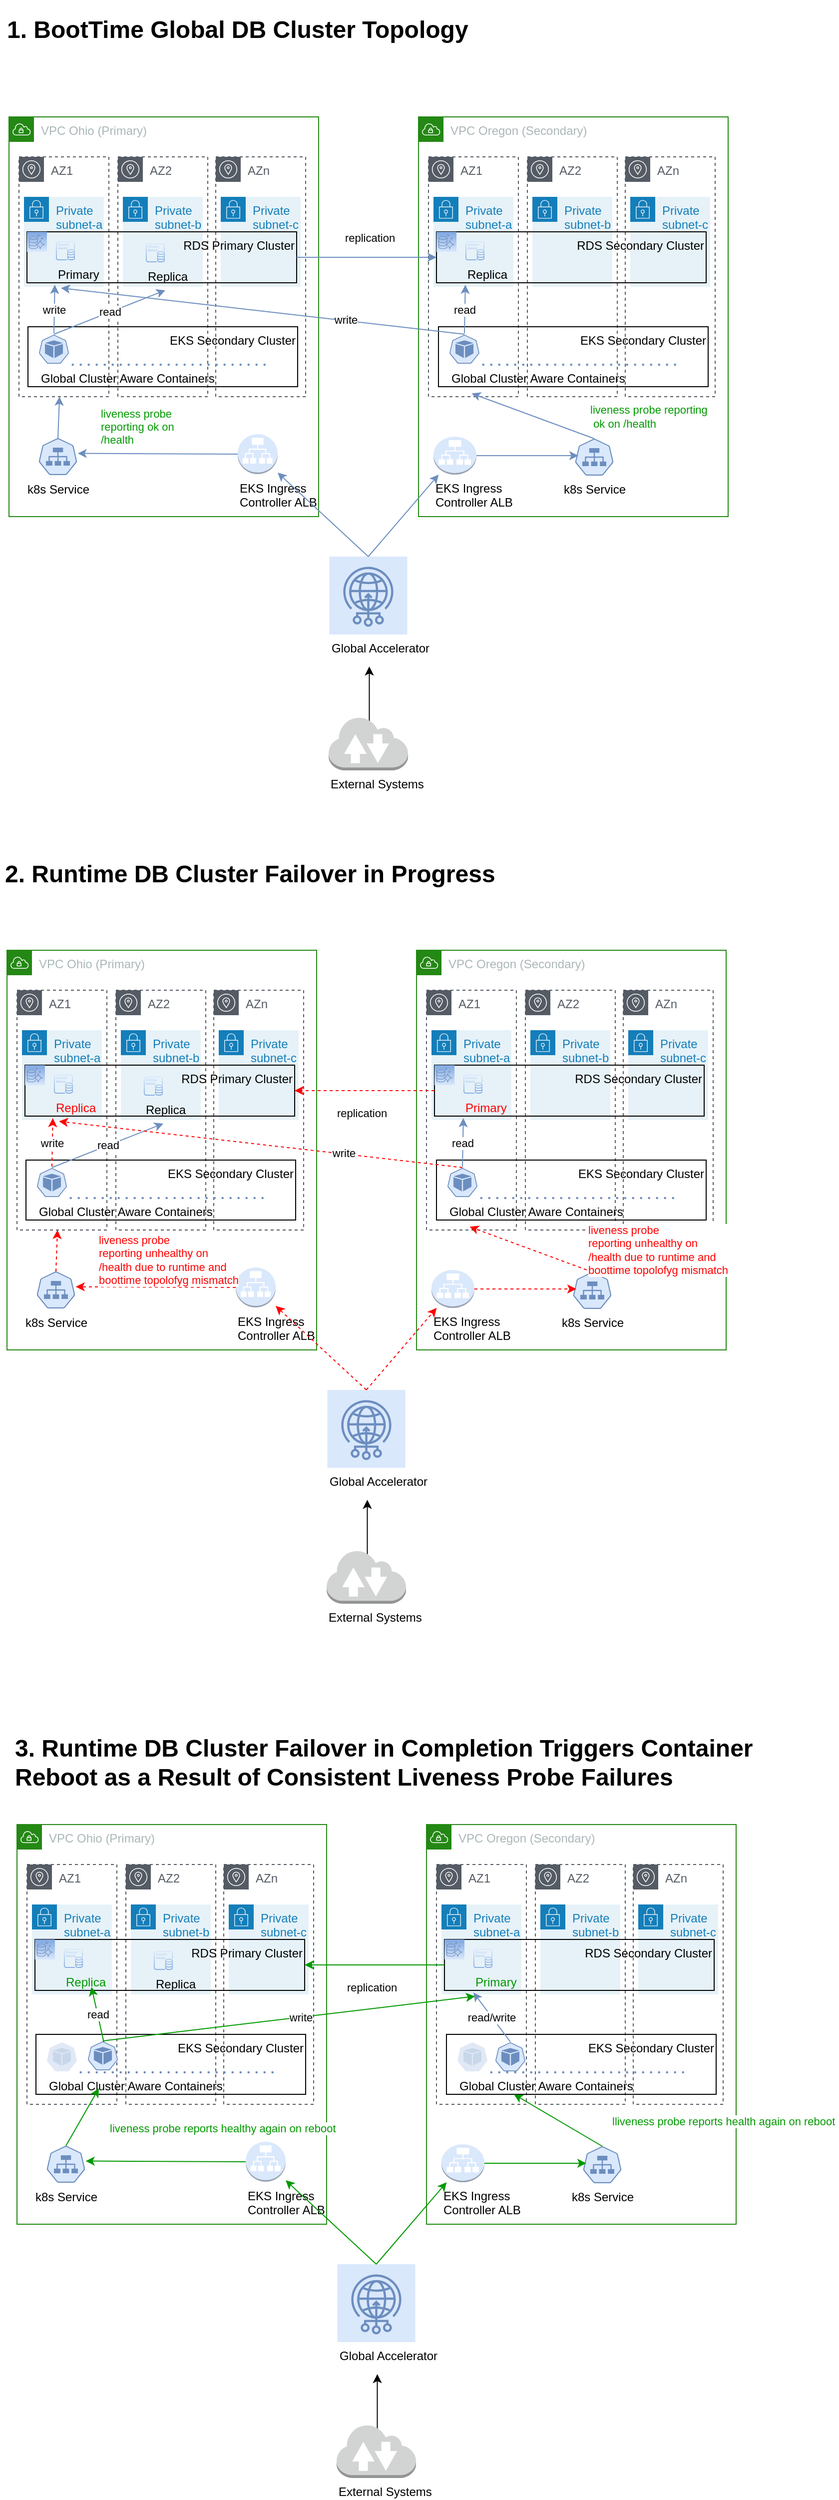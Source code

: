 <mxfile version="21.1.5" type="device">
  <diagram name="Page-1" id="-20kRBNL79YeYZ_aD53V">
    <mxGraphModel dx="1647" dy="868" grid="0" gridSize="10" guides="1" tooltips="1" connect="1" arrows="1" fold="1" page="1" pageScale="1" pageWidth="1400" pageHeight="850" math="0" shadow="0">
      <root>
        <mxCell id="0" />
        <mxCell id="1" parent="0" />
        <mxCell id="lOgc0Rc7WmqNJs67cUO1-1" value="VPC Ohio (Primary)" style="points=[[0,0],[0.25,0],[0.5,0],[0.75,0],[1,0],[1,0.25],[1,0.5],[1,0.75],[1,1],[0.75,1],[0.5,1],[0.25,1],[0,1],[0,0.75],[0,0.5],[0,0.25]];outlineConnect=0;gradientColor=none;html=1;whiteSpace=wrap;fontSize=12;fontStyle=0;container=1;pointerEvents=0;collapsible=0;recursiveResize=0;shape=mxgraph.aws4.group;grIcon=mxgraph.aws4.group_vpc;strokeColor=#248814;fillColor=none;verticalAlign=top;align=left;spacingLeft=30;fontColor=#AAB7B8;dashed=0;" vertex="1" parent="1">
          <mxGeometry x="40" y="127" width="310" height="400" as="geometry" />
        </mxCell>
        <mxCell id="lOgc0Rc7WmqNJs67cUO1-2" value="AZ1" style="sketch=0;outlineConnect=0;gradientColor=none;html=1;whiteSpace=wrap;fontSize=12;fontStyle=0;shape=mxgraph.aws4.group;grIcon=mxgraph.aws4.group_availability_zone;strokeColor=#545B64;fillColor=none;verticalAlign=top;align=left;spacingLeft=30;fontColor=#545B64;dashed=1;" vertex="1" parent="lOgc0Rc7WmqNJs67cUO1-1">
          <mxGeometry x="10" y="40" width="90" height="240" as="geometry" />
        </mxCell>
        <mxCell id="lOgc0Rc7WmqNJs67cUO1-3" value="Private subnet-a" style="points=[[0,0],[0.25,0],[0.5,0],[0.75,0],[1,0],[1,0.25],[1,0.5],[1,0.75],[1,1],[0.75,1],[0.5,1],[0.25,1],[0,1],[0,0.75],[0,0.5],[0,0.25]];outlineConnect=0;gradientColor=none;html=1;whiteSpace=wrap;fontSize=12;fontStyle=0;container=1;pointerEvents=0;collapsible=0;recursiveResize=0;shape=mxgraph.aws4.group;grIcon=mxgraph.aws4.group_security_group;grStroke=0;strokeColor=#147EBA;fillColor=#E6F2F8;verticalAlign=top;align=left;spacingLeft=30;fontColor=#147EBA;dashed=0;" vertex="1" parent="lOgc0Rc7WmqNJs67cUO1-1">
          <mxGeometry x="15" y="80" width="80" height="90" as="geometry" />
        </mxCell>
        <mxCell id="lOgc0Rc7WmqNJs67cUO1-54" value="k8s Service" style="sketch=0;html=1;dashed=0;whitespace=wrap;fillColor=#dae8fc;strokeColor=#6c8ebf;points=[[0.005,0.63,0],[0.1,0.2,0],[0.9,0.2,0],[0.5,0,0],[0.995,0.63,0],[0.72,0.99,0],[0.5,1,0],[0.28,0.99,0]];verticalLabelPosition=bottom;align=center;verticalAlign=top;shape=mxgraph.kubernetes.icon;prIcon=svc" vertex="1" parent="lOgc0Rc7WmqNJs67cUO1-1">
          <mxGeometry x="29" y="321.5" width="40" height="37" as="geometry" />
        </mxCell>
        <mxCell id="lOgc0Rc7WmqNJs67cUO1-41" value="EKS Ingress &lt;br&gt;Controller ALB" style="outlineConnect=0;dashed=0;verticalLabelPosition=bottom;verticalAlign=top;align=left;html=1;shape=mxgraph.aws3.application_load_balancer;fillColor=#dae8fc;strokeColor=#6c8ebf;" vertex="1" parent="lOgc0Rc7WmqNJs67cUO1-1">
          <mxGeometry x="229" y="317.5" width="40" height="40" as="geometry" />
        </mxCell>
        <mxCell id="lOgc0Rc7WmqNJs67cUO1-58" value="" style="endArrow=classic;html=1;rounded=0;exitX=0;exitY=0.5;exitDx=0;exitDy=0;exitPerimeter=0;entryX=0.995;entryY=0.413;entryDx=0;entryDy=0;entryPerimeter=0;fillColor=#dae8fc;strokeColor=#6c8ebf;" edge="1" parent="lOgc0Rc7WmqNJs67cUO1-1" source="lOgc0Rc7WmqNJs67cUO1-41" target="lOgc0Rc7WmqNJs67cUO1-54">
          <mxGeometry width="50" height="50" relative="1" as="geometry">
            <mxPoint x="630" y="430" as="sourcePoint" />
            <mxPoint x="680" y="380" as="targetPoint" />
          </mxGeometry>
        </mxCell>
        <mxCell id="lOgc0Rc7WmqNJs67cUO1-59" value="&lt;font color=&quot;#009900&quot;&gt;liveness probe&amp;nbsp;&lt;br&gt;reporting ok on&amp;nbsp;&lt;br&gt;/health&lt;/font&gt;" style="endArrow=classic;html=1;rounded=0;exitX=0.5;exitY=0;exitDx=0;exitDy=0;exitPerimeter=0;fillColor=#dae8fc;strokeColor=#6c8ebf;align=left;" edge="1" parent="lOgc0Rc7WmqNJs67cUO1-1" source="lOgc0Rc7WmqNJs67cUO1-54" target="lOgc0Rc7WmqNJs67cUO1-2">
          <mxGeometry x="-0.373" y="-41" width="50" height="50" relative="1" as="geometry">
            <mxPoint x="630" y="430" as="sourcePoint" />
            <mxPoint x="680" y="380" as="targetPoint" />
            <mxPoint as="offset" />
          </mxGeometry>
        </mxCell>
        <mxCell id="lOgc0Rc7WmqNJs67cUO1-4" value="AZ2" style="sketch=0;outlineConnect=0;gradientColor=none;html=1;whiteSpace=wrap;fontSize=12;fontStyle=0;shape=mxgraph.aws4.group;grIcon=mxgraph.aws4.group_availability_zone;strokeColor=#545B64;fillColor=none;verticalAlign=top;align=left;spacingLeft=30;fontColor=#545B64;dashed=1;" vertex="1" parent="1">
          <mxGeometry x="149" y="167" width="90" height="240" as="geometry" />
        </mxCell>
        <mxCell id="lOgc0Rc7WmqNJs67cUO1-5" value="Private subnet-b" style="points=[[0,0],[0.25,0],[0.5,0],[0.75,0],[1,0],[1,0.25],[1,0.5],[1,0.75],[1,1],[0.75,1],[0.5,1],[0.25,1],[0,1],[0,0.75],[0,0.5],[0,0.25]];outlineConnect=0;gradientColor=none;html=1;whiteSpace=wrap;fontSize=12;fontStyle=0;container=1;pointerEvents=0;collapsible=0;recursiveResize=0;shape=mxgraph.aws4.group;grIcon=mxgraph.aws4.group_security_group;grStroke=0;strokeColor=#147EBA;fillColor=#E6F2F8;verticalAlign=top;align=left;spacingLeft=30;fontColor=#147EBA;dashed=0;" vertex="1" parent="1">
          <mxGeometry x="154" y="207" width="80" height="90" as="geometry" />
        </mxCell>
        <mxCell id="lOgc0Rc7WmqNJs67cUO1-6" value="AZn" style="sketch=0;outlineConnect=0;gradientColor=none;html=1;whiteSpace=wrap;fontSize=12;fontStyle=0;shape=mxgraph.aws4.group;grIcon=mxgraph.aws4.group_availability_zone;strokeColor=#545B64;fillColor=none;verticalAlign=top;align=left;spacingLeft=30;fontColor=#545B64;dashed=1;" vertex="1" parent="1">
          <mxGeometry x="247" y="167" width="90" height="240" as="geometry" />
        </mxCell>
        <mxCell id="lOgc0Rc7WmqNJs67cUO1-7" value="Private subnet-c" style="points=[[0,0],[0.25,0],[0.5,0],[0.75,0],[1,0],[1,0.25],[1,0.5],[1,0.75],[1,1],[0.75,1],[0.5,1],[0.25,1],[0,1],[0,0.75],[0,0.5],[0,0.25]];outlineConnect=0;gradientColor=none;html=1;whiteSpace=wrap;fontSize=12;fontStyle=0;container=1;pointerEvents=0;collapsible=0;recursiveResize=0;shape=mxgraph.aws4.group;grIcon=mxgraph.aws4.group_security_group;grStroke=0;strokeColor=#147EBA;fillColor=#E6F2F8;verticalAlign=top;align=left;spacingLeft=30;fontColor=#147EBA;dashed=0;" vertex="1" parent="1">
          <mxGeometry x="252" y="207" width="80" height="90" as="geometry" />
        </mxCell>
        <mxCell id="lOgc0Rc7WmqNJs67cUO1-8" value="RDS Primary Cluster" style="rounded=0;whiteSpace=wrap;html=1;fillColor=none;align=right;verticalAlign=top;" vertex="1" parent="1">
          <mxGeometry x="58" y="242" width="270" height="51" as="geometry" />
        </mxCell>
        <mxCell id="lOgc0Rc7WmqNJs67cUO1-9" value="Primary" style="sketch=0;outlineConnect=0;gradientColor=#7ea6e0;fillColor=#dae8fc;strokeColor=#6c8ebf;dashed=0;verticalLabelPosition=bottom;verticalAlign=top;align=left;html=1;fontSize=12;fontStyle=0;aspect=fixed;pointerEvents=1;shape=mxgraph.aws4.aurora_instance;" vertex="1" parent="1">
          <mxGeometry x="87" y="251.5" width="19" height="19" as="geometry" />
        </mxCell>
        <mxCell id="lOgc0Rc7WmqNJs67cUO1-10" value="" style="sketch=0;points=[[0,0,0],[0.25,0,0],[0.5,0,0],[0.75,0,0],[1,0,0],[0,1,0],[0.25,1,0],[0.5,1,0],[0.75,1,0],[1,1,0],[0,0.25,0],[0,0.5,0],[0,0.75,0],[1,0.25,0],[1,0.5,0],[1,0.75,0]];outlineConnect=0;gradientColor=#7ea6e0;gradientDirection=north;fillColor=#dae8fc;strokeColor=#6c8ebf;dashed=0;verticalLabelPosition=bottom;verticalAlign=top;align=left;html=1;fontSize=12;fontStyle=0;aspect=fixed;shape=mxgraph.aws4.resourceIcon;resIcon=mxgraph.aws4.aurora;" vertex="1" parent="1">
          <mxGeometry x="58" y="242" width="20" height="20" as="geometry" />
        </mxCell>
        <mxCell id="lOgc0Rc7WmqNJs67cUO1-11" value="Replica" style="sketch=0;outlineConnect=0;gradientColor=#7ea6e0;fillColor=#dae8fc;strokeColor=#6c8ebf;dashed=0;verticalLabelPosition=bottom;verticalAlign=top;align=left;html=1;fontSize=12;fontStyle=0;aspect=fixed;pointerEvents=1;shape=mxgraph.aws4.aurora_instance;" vertex="1" parent="1">
          <mxGeometry x="177" y="253.5" width="19" height="19" as="geometry" />
        </mxCell>
        <mxCell id="lOgc0Rc7WmqNJs67cUO1-12" value="VPC Oregon (Secondary)" style="points=[[0,0],[0.25,0],[0.5,0],[0.75,0],[1,0],[1,0.25],[1,0.5],[1,0.75],[1,1],[0.75,1],[0.5,1],[0.25,1],[0,1],[0,0.75],[0,0.5],[0,0.25]];outlineConnect=0;gradientColor=none;html=1;whiteSpace=wrap;fontSize=12;fontStyle=0;container=1;pointerEvents=0;collapsible=0;recursiveResize=0;shape=mxgraph.aws4.group;grIcon=mxgraph.aws4.group_vpc;strokeColor=#248814;fillColor=none;verticalAlign=top;align=left;spacingLeft=30;fontColor=#AAB7B8;dashed=0;" vertex="1" parent="1">
          <mxGeometry x="450" y="127" width="310" height="400" as="geometry" />
        </mxCell>
        <mxCell id="lOgc0Rc7WmqNJs67cUO1-13" value="AZ1" style="sketch=0;outlineConnect=0;gradientColor=none;html=1;whiteSpace=wrap;fontSize=12;fontStyle=0;shape=mxgraph.aws4.group;grIcon=mxgraph.aws4.group_availability_zone;strokeColor=#545B64;fillColor=none;verticalAlign=top;align=left;spacingLeft=30;fontColor=#545B64;dashed=1;" vertex="1" parent="lOgc0Rc7WmqNJs67cUO1-12">
          <mxGeometry x="10" y="40" width="90" height="240" as="geometry" />
        </mxCell>
        <mxCell id="lOgc0Rc7WmqNJs67cUO1-14" value="Private subnet-a" style="points=[[0,0],[0.25,0],[0.5,0],[0.75,0],[1,0],[1,0.25],[1,0.5],[1,0.75],[1,1],[0.75,1],[0.5,1],[0.25,1],[0,1],[0,0.75],[0,0.5],[0,0.25]];outlineConnect=0;gradientColor=none;html=1;whiteSpace=wrap;fontSize=12;fontStyle=0;container=1;pointerEvents=0;collapsible=0;recursiveResize=0;shape=mxgraph.aws4.group;grIcon=mxgraph.aws4.group_security_group;grStroke=0;strokeColor=#147EBA;fillColor=#E6F2F8;verticalAlign=top;align=left;spacingLeft=30;fontColor=#147EBA;dashed=0;" vertex="1" parent="lOgc0Rc7WmqNJs67cUO1-12">
          <mxGeometry x="15" y="80" width="80" height="90" as="geometry" />
        </mxCell>
        <mxCell id="lOgc0Rc7WmqNJs67cUO1-40" value="EKS Ingress &lt;br&gt;Controller ALB" style="outlineConnect=0;dashed=0;verticalLabelPosition=bottom;verticalAlign=top;align=left;html=1;shape=mxgraph.aws3.application_load_balancer;fillColor=#dae8fc;strokeColor=#6c8ebf;" vertex="1" parent="lOgc0Rc7WmqNJs67cUO1-12">
          <mxGeometry x="15" y="320" width="43" height="38" as="geometry" />
        </mxCell>
        <mxCell id="lOgc0Rc7WmqNJs67cUO1-53" value="k8s Service" style="sketch=0;html=1;dashed=0;whitespace=wrap;fillColor=#dae8fc;strokeColor=#6c8ebf;points=[[0.005,0.63,0],[0.1,0.2,0],[0.9,0.2,0],[0.5,0,0],[0.995,0.63,0],[0.72,0.99,0],[0.5,1,0],[0.28,0.99,0]];verticalLabelPosition=bottom;align=center;verticalAlign=top;shape=mxgraph.kubernetes.icon;prIcon=svc" vertex="1" parent="lOgc0Rc7WmqNJs67cUO1-12">
          <mxGeometry x="156" y="322" width="40" height="37" as="geometry" />
        </mxCell>
        <mxCell id="lOgc0Rc7WmqNJs67cUO1-57" value="" style="endArrow=classic;html=1;rounded=0;exitX=1;exitY=0.5;exitDx=0;exitDy=0;exitPerimeter=0;fillColor=#dae8fc;strokeColor=#6c8ebf;" edge="1" parent="lOgc0Rc7WmqNJs67cUO1-12" source="lOgc0Rc7WmqNJs67cUO1-40">
          <mxGeometry width="50" height="50" relative="1" as="geometry">
            <mxPoint x="220" y="430" as="sourcePoint" />
            <mxPoint x="160" y="339" as="targetPoint" />
          </mxGeometry>
        </mxCell>
        <mxCell id="lOgc0Rc7WmqNJs67cUO1-15" value="AZ2" style="sketch=0;outlineConnect=0;gradientColor=none;html=1;whiteSpace=wrap;fontSize=12;fontStyle=0;shape=mxgraph.aws4.group;grIcon=mxgraph.aws4.group_availability_zone;strokeColor=#545B64;fillColor=none;verticalAlign=top;align=left;spacingLeft=30;fontColor=#545B64;dashed=1;" vertex="1" parent="1">
          <mxGeometry x="559" y="167" width="90" height="240" as="geometry" />
        </mxCell>
        <mxCell id="lOgc0Rc7WmqNJs67cUO1-16" value="Private subnet-b" style="points=[[0,0],[0.25,0],[0.5,0],[0.75,0],[1,0],[1,0.25],[1,0.5],[1,0.75],[1,1],[0.75,1],[0.5,1],[0.25,1],[0,1],[0,0.75],[0,0.5],[0,0.25]];outlineConnect=0;gradientColor=none;html=1;whiteSpace=wrap;fontSize=12;fontStyle=0;container=1;pointerEvents=0;collapsible=0;recursiveResize=0;shape=mxgraph.aws4.group;grIcon=mxgraph.aws4.group_security_group;grStroke=0;strokeColor=#147EBA;fillColor=#E6F2F8;verticalAlign=top;align=left;spacingLeft=30;fontColor=#147EBA;dashed=0;" vertex="1" parent="1">
          <mxGeometry x="564" y="207" width="80" height="90" as="geometry" />
        </mxCell>
        <mxCell id="lOgc0Rc7WmqNJs67cUO1-17" value="AZn" style="sketch=0;outlineConnect=0;gradientColor=none;html=1;whiteSpace=wrap;fontSize=12;fontStyle=0;shape=mxgraph.aws4.group;grIcon=mxgraph.aws4.group_availability_zone;strokeColor=#545B64;fillColor=none;verticalAlign=top;align=left;spacingLeft=30;fontColor=#545B64;dashed=1;" vertex="1" parent="1">
          <mxGeometry x="657" y="167" width="90" height="240" as="geometry" />
        </mxCell>
        <mxCell id="lOgc0Rc7WmqNJs67cUO1-18" value="Private subnet-c" style="points=[[0,0],[0.25,0],[0.5,0],[0.75,0],[1,0],[1,0.25],[1,0.5],[1,0.75],[1,1],[0.75,1],[0.5,1],[0.25,1],[0,1],[0,0.75],[0,0.5],[0,0.25]];outlineConnect=0;gradientColor=none;html=1;whiteSpace=wrap;fontSize=12;fontStyle=0;container=1;pointerEvents=0;collapsible=0;recursiveResize=0;shape=mxgraph.aws4.group;grIcon=mxgraph.aws4.group_security_group;grStroke=0;strokeColor=#147EBA;fillColor=#E6F2F8;verticalAlign=top;align=left;spacingLeft=30;fontColor=#147EBA;dashed=0;" vertex="1" parent="1">
          <mxGeometry x="662" y="207" width="80" height="90" as="geometry" />
        </mxCell>
        <mxCell id="lOgc0Rc7WmqNJs67cUO1-19" value="RDS Secondary Cluster" style="rounded=0;whiteSpace=wrap;html=1;fillColor=none;align=right;verticalAlign=top;" vertex="1" parent="1">
          <mxGeometry x="468" y="242" width="270" height="51" as="geometry" />
        </mxCell>
        <mxCell id="lOgc0Rc7WmqNJs67cUO1-20" value="Replica" style="sketch=0;outlineConnect=0;gradientColor=#7ea6e0;fillColor=#dae8fc;strokeColor=#6c8ebf;dashed=0;verticalLabelPosition=bottom;verticalAlign=top;align=left;html=1;fontSize=12;fontStyle=0;aspect=fixed;pointerEvents=1;shape=mxgraph.aws4.aurora_instance;" vertex="1" parent="1">
          <mxGeometry x="497" y="251.5" width="19" height="19" as="geometry" />
        </mxCell>
        <mxCell id="lOgc0Rc7WmqNJs67cUO1-21" value="" style="sketch=0;points=[[0,0,0],[0.25,0,0],[0.5,0,0],[0.75,0,0],[1,0,0],[0,1,0],[0.25,1,0],[0.5,1,0],[0.75,1,0],[1,1,0],[0,0.25,0],[0,0.5,0],[0,0.75,0],[1,0.25,0],[1,0.5,0],[1,0.75,0]];outlineConnect=0;gradientColor=#7ea6e0;gradientDirection=north;fillColor=#dae8fc;strokeColor=#6c8ebf;dashed=0;verticalLabelPosition=bottom;verticalAlign=top;align=left;html=1;fontSize=12;fontStyle=0;aspect=fixed;shape=mxgraph.aws4.resourceIcon;resIcon=mxgraph.aws4.aurora;" vertex="1" parent="1">
          <mxGeometry x="468" y="242" width="20" height="20" as="geometry" />
        </mxCell>
        <mxCell id="lOgc0Rc7WmqNJs67cUO1-22" value="replication" style="endArrow=classic;html=1;rounded=0;exitX=1;exitY=0.5;exitDx=0;exitDy=0;entryX=0;entryY=0.5;entryDx=0;entryDy=0;fillColor=#dae8fc;gradientColor=#7ea6e0;strokeColor=#6c8ebf;" edge="1" parent="1" source="lOgc0Rc7WmqNJs67cUO1-8" target="lOgc0Rc7WmqNJs67cUO1-19">
          <mxGeometry x="0.04" y="21" width="50" height="50" relative="1" as="geometry">
            <mxPoint x="520" y="517" as="sourcePoint" />
            <mxPoint x="570" y="467" as="targetPoint" />
            <mxPoint y="1" as="offset" />
          </mxGeometry>
        </mxCell>
        <mxCell id="lOgc0Rc7WmqNJs67cUO1-26" value="EKS Secondary Cluster" style="rounded=0;whiteSpace=wrap;html=1;fillColor=none;align=right;verticalAlign=top;" vertex="1" parent="1">
          <mxGeometry x="470" y="337" width="270" height="60" as="geometry" />
        </mxCell>
        <mxCell id="lOgc0Rc7WmqNJs67cUO1-27" value="Global Cluster Aware Containers" style="sketch=0;html=1;dashed=0;whitespace=wrap;fillColor=#dae8fc;strokeColor=#6c8ebf;points=[[0.005,0.63,0],[0.1,0.2,0],[0.9,0.2,0],[0.5,0,0],[0.995,0.63,0],[0.72,0.99,0],[0.5,1,0],[0.28,0.99,0]];verticalLabelPosition=bottom;align=left;verticalAlign=top;shape=mxgraph.kubernetes.icon;prIcon=pod;gradientColor=#7ea6e0;" vertex="1" parent="1">
          <mxGeometry x="481" y="344.5" width="30" height="30" as="geometry" />
        </mxCell>
        <mxCell id="lOgc0Rc7WmqNJs67cUO1-28" value="" style="endArrow=none;dashed=1;html=1;dashPattern=1 3;strokeWidth=2;rounded=0;exitX=0.995;exitY=0.63;exitDx=0;exitDy=0;exitPerimeter=0;fillColor=#dae8fc;gradientColor=#7ea6e0;strokeColor=#6c8ebf;" edge="1" parent="1">
          <mxGeometry width="50" height="50" relative="1" as="geometry">
            <mxPoint x="513.85" y="375" as="sourcePoint" />
            <mxPoint x="711" y="375" as="targetPoint" />
          </mxGeometry>
        </mxCell>
        <mxCell id="lOgc0Rc7WmqNJs67cUO1-30" value="read" style="endArrow=classic;html=1;rounded=0;exitX=0.5;exitY=0;exitDx=0;exitDy=0;exitPerimeter=0;entryX=0.107;entryY=1.059;entryDx=0;entryDy=0;entryPerimeter=0;fillColor=#dae8fc;gradientColor=#7ea6e0;strokeColor=#6c8ebf;" edge="1" parent="1">
          <mxGeometry width="50" height="50" relative="1" as="geometry">
            <mxPoint x="496" y="343.5" as="sourcePoint" />
            <mxPoint x="496.89" y="295.009" as="targetPoint" />
          </mxGeometry>
        </mxCell>
        <mxCell id="lOgc0Rc7WmqNJs67cUO1-39" value="Global Accelerator" style="sketch=0;points=[[0,0,0],[0.25,0,0],[0.5,0,0],[0.75,0,0],[1,0,0],[0,1,0],[0.25,1,0],[0.5,1,0],[0.75,1,0],[1,1,0],[0,0.25,0],[0,0.5,0],[0,0.75,0],[1,0.25,0],[1,0.5,0],[1,0.75,0]];outlineConnect=0;gradientDirection=north;fillColor=#dae8fc;strokeColor=#6c8ebf;dashed=0;verticalLabelPosition=bottom;verticalAlign=top;align=left;html=1;fontSize=12;fontStyle=0;aspect=fixed;shape=mxgraph.aws4.resourceIcon;resIcon=mxgraph.aws4.global_accelerator;" vertex="1" parent="1">
          <mxGeometry x="360.75" y="567" width="78" height="78" as="geometry" />
        </mxCell>
        <mxCell id="lOgc0Rc7WmqNJs67cUO1-43" value="" style="endArrow=classic;html=1;rounded=0;" edge="1" parent="1">
          <mxGeometry width="50" height="50" relative="1" as="geometry">
            <mxPoint x="400.75" y="767" as="sourcePoint" />
            <mxPoint x="400.75" y="677" as="targetPoint" />
          </mxGeometry>
        </mxCell>
        <mxCell id="lOgc0Rc7WmqNJs67cUO1-44" value="External Systems" style="outlineConnect=0;dashed=0;verticalLabelPosition=bottom;verticalAlign=top;align=left;html=1;shape=mxgraph.aws3.internet_2;fillColor=#D2D3D3;gradientColor=none;" vertex="1" parent="1">
          <mxGeometry x="360" y="727" width="79.5" height="54" as="geometry" />
        </mxCell>
        <mxCell id="lOgc0Rc7WmqNJs67cUO1-45" value="EKS Secondary Cluster" style="rounded=0;whiteSpace=wrap;html=1;fillColor=none;align=right;verticalAlign=top;" vertex="1" parent="1">
          <mxGeometry x="59" y="337" width="270" height="60" as="geometry" />
        </mxCell>
        <mxCell id="lOgc0Rc7WmqNJs67cUO1-46" value="Global Cluster Aware Containers" style="sketch=0;html=1;dashed=0;whitespace=wrap;fillColor=#dae8fc;strokeColor=#6c8ebf;points=[[0.005,0.63,0],[0.1,0.2,0],[0.9,0.2,0],[0.5,0,0],[0.995,0.63,0],[0.72,0.99,0],[0.5,1,0],[0.28,0.99,0]];verticalLabelPosition=bottom;align=left;verticalAlign=top;shape=mxgraph.kubernetes.icon;prIcon=pod;gradientColor=#7ea6e0;" vertex="1" parent="1">
          <mxGeometry x="70" y="344.5" width="30" height="30" as="geometry" />
        </mxCell>
        <mxCell id="lOgc0Rc7WmqNJs67cUO1-47" value="" style="endArrow=none;dashed=1;html=1;dashPattern=1 3;strokeWidth=2;rounded=0;exitX=0.995;exitY=0.63;exitDx=0;exitDy=0;exitPerimeter=0;fillColor=#dae8fc;gradientColor=#7ea6e0;strokeColor=#6c8ebf;" edge="1" parent="1">
          <mxGeometry width="50" height="50" relative="1" as="geometry">
            <mxPoint x="102.85" y="375" as="sourcePoint" />
            <mxPoint x="300" y="375" as="targetPoint" />
          </mxGeometry>
        </mxCell>
        <mxCell id="lOgc0Rc7WmqNJs67cUO1-48" value="write" style="endArrow=classic;html=1;rounded=0;exitX=0.5;exitY=0;exitDx=0;exitDy=0;exitPerimeter=0;entryX=0.107;entryY=1.059;entryDx=0;entryDy=0;entryPerimeter=0;fillColor=#dae8fc;gradientColor=#7ea6e0;strokeColor=#6c8ebf;" edge="1" parent="1">
          <mxGeometry x="-0.01" width="50" height="50" relative="1" as="geometry">
            <mxPoint x="85" y="343.5" as="sourcePoint" />
            <mxPoint x="85.89" y="295.009" as="targetPoint" />
            <mxPoint as="offset" />
          </mxGeometry>
        </mxCell>
        <mxCell id="lOgc0Rc7WmqNJs67cUO1-49" value="read" style="endArrow=classic;html=1;rounded=0;exitX=0.5;exitY=0;exitDx=0;exitDy=0;exitPerimeter=0;entryX=0.513;entryY=1.146;entryDx=0;entryDy=0;entryPerimeter=0;fillColor=#dae8fc;strokeColor=#6c8ebf;" edge="1" parent="1" source="lOgc0Rc7WmqNJs67cUO1-46" target="lOgc0Rc7WmqNJs67cUO1-8">
          <mxGeometry width="50" height="50" relative="1" as="geometry">
            <mxPoint x="670" y="447" as="sourcePoint" />
            <mxPoint x="720" y="397" as="targetPoint" />
          </mxGeometry>
        </mxCell>
        <mxCell id="lOgc0Rc7WmqNJs67cUO1-50" value="" style="endArrow=classic;html=1;rounded=0;exitX=0.5;exitY=0;exitDx=0;exitDy=0;exitPerimeter=0;entryX=0.126;entryY=1.103;entryDx=0;entryDy=0;entryPerimeter=0;fillColor=#dae8fc;strokeColor=#6c8ebf;" edge="1" parent="1" source="lOgc0Rc7WmqNJs67cUO1-27" target="lOgc0Rc7WmqNJs67cUO1-8">
          <mxGeometry width="50" height="50" relative="1" as="geometry">
            <mxPoint x="670" y="447" as="sourcePoint" />
            <mxPoint x="720" y="397" as="targetPoint" />
          </mxGeometry>
        </mxCell>
        <mxCell id="lOgc0Rc7WmqNJs67cUO1-51" value="write" style="edgeLabel;html=1;align=center;verticalAlign=middle;resizable=0;points=[];" vertex="1" connectable="0" parent="lOgc0Rc7WmqNJs67cUO1-50">
          <mxGeometry x="-0.41" y="-1" relative="1" as="geometry">
            <mxPoint as="offset" />
          </mxGeometry>
        </mxCell>
        <mxCell id="lOgc0Rc7WmqNJs67cUO1-55" value="" style="endArrow=classic;html=1;rounded=0;exitX=0.5;exitY=0;exitDx=0;exitDy=0;exitPerimeter=0;fillColor=#dae8fc;strokeColor=#6c8ebf;" edge="1" parent="1" source="lOgc0Rc7WmqNJs67cUO1-39" target="lOgc0Rc7WmqNJs67cUO1-40">
          <mxGeometry width="50" height="50" relative="1" as="geometry">
            <mxPoint x="670" y="557" as="sourcePoint" />
            <mxPoint x="720" y="507" as="targetPoint" />
          </mxGeometry>
        </mxCell>
        <mxCell id="lOgc0Rc7WmqNJs67cUO1-56" value="" style="endArrow=classic;html=1;rounded=0;exitX=0.5;exitY=0;exitDx=0;exitDy=0;exitPerimeter=0;fillColor=#dae8fc;strokeColor=#6c8ebf;" edge="1" parent="1" source="lOgc0Rc7WmqNJs67cUO1-39" target="lOgc0Rc7WmqNJs67cUO1-41">
          <mxGeometry width="50" height="50" relative="1" as="geometry">
            <mxPoint x="670" y="557" as="sourcePoint" />
            <mxPoint x="720" y="507" as="targetPoint" />
          </mxGeometry>
        </mxCell>
        <mxCell id="lOgc0Rc7WmqNJs67cUO1-60" value="" style="endArrow=classic;html=1;rounded=0;exitX=0.5;exitY=0;exitDx=0;exitDy=0;exitPerimeter=0;entryX=0.123;entryY=1.113;entryDx=0;entryDy=0;entryPerimeter=0;fillColor=#dae8fc;strokeColor=#6c8ebf;" edge="1" parent="1" source="lOgc0Rc7WmqNJs67cUO1-53" target="lOgc0Rc7WmqNJs67cUO1-26">
          <mxGeometry width="50" height="50" relative="1" as="geometry">
            <mxPoint x="670" y="547" as="sourcePoint" />
            <mxPoint x="720" y="497" as="targetPoint" />
          </mxGeometry>
        </mxCell>
        <mxCell id="lOgc0Rc7WmqNJs67cUO1-61" value="liveness probe reporting&lt;br&gt;&amp;nbsp;ok on /health" style="edgeLabel;html=1;align=left;verticalAlign=middle;resizable=0;points=[];fontColor=#009900;" vertex="1" connectable="0" parent="lOgc0Rc7WmqNJs67cUO1-60">
          <mxGeometry x="-0.156" relative="1" as="geometry">
            <mxPoint x="46" y="-3" as="offset" />
          </mxGeometry>
        </mxCell>
        <mxCell id="lOgc0Rc7WmqNJs67cUO1-62" value="VPC Ohio (Primary)" style="points=[[0,0],[0.25,0],[0.5,0],[0.75,0],[1,0],[1,0.25],[1,0.5],[1,0.75],[1,1],[0.75,1],[0.5,1],[0.25,1],[0,1],[0,0.75],[0,0.5],[0,0.25]];outlineConnect=0;gradientColor=none;html=1;whiteSpace=wrap;fontSize=12;fontStyle=0;container=1;pointerEvents=0;collapsible=0;recursiveResize=0;shape=mxgraph.aws4.group;grIcon=mxgraph.aws4.group_vpc;strokeColor=#248814;fillColor=none;verticalAlign=top;align=left;spacingLeft=30;fontColor=#AAB7B8;dashed=0;" vertex="1" parent="1">
          <mxGeometry x="38" y="961" width="310" height="400" as="geometry" />
        </mxCell>
        <mxCell id="lOgc0Rc7WmqNJs67cUO1-63" value="AZ1" style="sketch=0;outlineConnect=0;gradientColor=none;html=1;whiteSpace=wrap;fontSize=12;fontStyle=0;shape=mxgraph.aws4.group;grIcon=mxgraph.aws4.group_availability_zone;strokeColor=#545B64;fillColor=none;verticalAlign=top;align=left;spacingLeft=30;fontColor=#545B64;dashed=1;" vertex="1" parent="lOgc0Rc7WmqNJs67cUO1-62">
          <mxGeometry x="10" y="40" width="90" height="240" as="geometry" />
        </mxCell>
        <mxCell id="lOgc0Rc7WmqNJs67cUO1-64" value="Private subnet-a" style="points=[[0,0],[0.25,0],[0.5,0],[0.75,0],[1,0],[1,0.25],[1,0.5],[1,0.75],[1,1],[0.75,1],[0.5,1],[0.25,1],[0,1],[0,0.75],[0,0.5],[0,0.25]];outlineConnect=0;gradientColor=none;html=1;whiteSpace=wrap;fontSize=12;fontStyle=0;container=1;pointerEvents=0;collapsible=0;recursiveResize=0;shape=mxgraph.aws4.group;grIcon=mxgraph.aws4.group_security_group;grStroke=0;strokeColor=#147EBA;fillColor=#E6F2F8;verticalAlign=top;align=left;spacingLeft=30;fontColor=#147EBA;dashed=0;" vertex="1" parent="lOgc0Rc7WmqNJs67cUO1-62">
          <mxGeometry x="15" y="80" width="80" height="90" as="geometry" />
        </mxCell>
        <mxCell id="lOgc0Rc7WmqNJs67cUO1-65" value="k8s Service" style="sketch=0;html=1;dashed=0;whitespace=wrap;fillColor=#dae8fc;strokeColor=#6c8ebf;points=[[0.005,0.63,0],[0.1,0.2,0],[0.9,0.2,0],[0.5,0,0],[0.995,0.63,0],[0.72,0.99,0],[0.5,1,0],[0.28,0.99,0]];verticalLabelPosition=bottom;align=center;verticalAlign=top;shape=mxgraph.kubernetes.icon;prIcon=svc" vertex="1" parent="lOgc0Rc7WmqNJs67cUO1-62">
          <mxGeometry x="29" y="321.5" width="40" height="37" as="geometry" />
        </mxCell>
        <mxCell id="lOgc0Rc7WmqNJs67cUO1-66" value="EKS Ingress &lt;br&gt;Controller ALB" style="outlineConnect=0;dashed=0;verticalLabelPosition=bottom;verticalAlign=top;align=left;html=1;shape=mxgraph.aws3.application_load_balancer;fillColor=#dae8fc;strokeColor=#6c8ebf;" vertex="1" parent="lOgc0Rc7WmqNJs67cUO1-62">
          <mxGeometry x="229" y="317.5" width="40" height="40" as="geometry" />
        </mxCell>
        <mxCell id="lOgc0Rc7WmqNJs67cUO1-67" value="" style="endArrow=classic;html=1;rounded=0;exitX=0;exitY=0.5;exitDx=0;exitDy=0;exitPerimeter=0;entryX=0.995;entryY=0.413;entryDx=0;entryDy=0;entryPerimeter=0;fillColor=#dae8fc;strokeColor=#FF0000;dashed=1;" edge="1" parent="lOgc0Rc7WmqNJs67cUO1-62" source="lOgc0Rc7WmqNJs67cUO1-66" target="lOgc0Rc7WmqNJs67cUO1-65">
          <mxGeometry width="50" height="50" relative="1" as="geometry">
            <mxPoint x="630" y="430" as="sourcePoint" />
            <mxPoint x="680" y="380" as="targetPoint" />
          </mxGeometry>
        </mxCell>
        <mxCell id="lOgc0Rc7WmqNJs67cUO1-68" value="&lt;font color=&quot;#ff0000&quot;&gt;liveness probe&amp;nbsp;&lt;br&gt;reporting unhealthy on&amp;nbsp;&lt;br&gt;/health due to runtime and&amp;nbsp;&lt;br&gt;boottime topolofyg mismatch&lt;br&gt;&lt;/font&gt;" style="endArrow=classic;html=1;rounded=0;exitX=0.5;exitY=0;exitDx=0;exitDy=0;exitPerimeter=0;fillColor=#fff2cc;strokeColor=#FF0000;align=left;dashed=1;" edge="1" parent="lOgc0Rc7WmqNJs67cUO1-62" source="lOgc0Rc7WmqNJs67cUO1-65" target="lOgc0Rc7WmqNJs67cUO1-63">
          <mxGeometry x="-0.373" y="-41" width="50" height="50" relative="1" as="geometry">
            <mxPoint x="630" y="430" as="sourcePoint" />
            <mxPoint x="680" y="380" as="targetPoint" />
            <mxPoint as="offset" />
          </mxGeometry>
        </mxCell>
        <mxCell id="lOgc0Rc7WmqNJs67cUO1-69" value="AZ2" style="sketch=0;outlineConnect=0;gradientColor=none;html=1;whiteSpace=wrap;fontSize=12;fontStyle=0;shape=mxgraph.aws4.group;grIcon=mxgraph.aws4.group_availability_zone;strokeColor=#545B64;fillColor=none;verticalAlign=top;align=left;spacingLeft=30;fontColor=#545B64;dashed=1;" vertex="1" parent="1">
          <mxGeometry x="147" y="1001" width="90" height="240" as="geometry" />
        </mxCell>
        <mxCell id="lOgc0Rc7WmqNJs67cUO1-70" value="Private subnet-b" style="points=[[0,0],[0.25,0],[0.5,0],[0.75,0],[1,0],[1,0.25],[1,0.5],[1,0.75],[1,1],[0.75,1],[0.5,1],[0.25,1],[0,1],[0,0.75],[0,0.5],[0,0.25]];outlineConnect=0;gradientColor=none;html=1;whiteSpace=wrap;fontSize=12;fontStyle=0;container=1;pointerEvents=0;collapsible=0;recursiveResize=0;shape=mxgraph.aws4.group;grIcon=mxgraph.aws4.group_security_group;grStroke=0;strokeColor=#147EBA;fillColor=#E6F2F8;verticalAlign=top;align=left;spacingLeft=30;fontColor=#147EBA;dashed=0;" vertex="1" parent="1">
          <mxGeometry x="152" y="1041" width="80" height="90" as="geometry" />
        </mxCell>
        <mxCell id="lOgc0Rc7WmqNJs67cUO1-71" value="AZn" style="sketch=0;outlineConnect=0;gradientColor=none;html=1;whiteSpace=wrap;fontSize=12;fontStyle=0;shape=mxgraph.aws4.group;grIcon=mxgraph.aws4.group_availability_zone;strokeColor=#545B64;fillColor=none;verticalAlign=top;align=left;spacingLeft=30;fontColor=#545B64;dashed=1;" vertex="1" parent="1">
          <mxGeometry x="245" y="1001" width="90" height="240" as="geometry" />
        </mxCell>
        <mxCell id="lOgc0Rc7WmqNJs67cUO1-72" value="Private subnet-c" style="points=[[0,0],[0.25,0],[0.5,0],[0.75,0],[1,0],[1,0.25],[1,0.5],[1,0.75],[1,1],[0.75,1],[0.5,1],[0.25,1],[0,1],[0,0.75],[0,0.5],[0,0.25]];outlineConnect=0;gradientColor=none;html=1;whiteSpace=wrap;fontSize=12;fontStyle=0;container=1;pointerEvents=0;collapsible=0;recursiveResize=0;shape=mxgraph.aws4.group;grIcon=mxgraph.aws4.group_security_group;grStroke=0;strokeColor=#147EBA;fillColor=#E6F2F8;verticalAlign=top;align=left;spacingLeft=30;fontColor=#147EBA;dashed=0;" vertex="1" parent="1">
          <mxGeometry x="250" y="1041" width="80" height="90" as="geometry" />
        </mxCell>
        <mxCell id="lOgc0Rc7WmqNJs67cUO1-73" value="RDS Primary Cluster" style="rounded=0;whiteSpace=wrap;html=1;fillColor=none;align=right;verticalAlign=top;" vertex="1" parent="1">
          <mxGeometry x="56" y="1076" width="270" height="51" as="geometry" />
        </mxCell>
        <mxCell id="lOgc0Rc7WmqNJs67cUO1-74" value="&lt;font color=&quot;#ff0000&quot;&gt;Replica&lt;/font&gt;" style="sketch=0;outlineConnect=0;gradientColor=#7ea6e0;fillColor=#dae8fc;strokeColor=#6c8ebf;dashed=0;verticalLabelPosition=bottom;verticalAlign=top;align=left;html=1;fontSize=12;fontStyle=0;aspect=fixed;pointerEvents=1;shape=mxgraph.aws4.aurora_instance;" vertex="1" parent="1">
          <mxGeometry x="85" y="1085.5" width="19" height="19" as="geometry" />
        </mxCell>
        <mxCell id="lOgc0Rc7WmqNJs67cUO1-75" value="" style="sketch=0;points=[[0,0,0],[0.25,0,0],[0.5,0,0],[0.75,0,0],[1,0,0],[0,1,0],[0.25,1,0],[0.5,1,0],[0.75,1,0],[1,1,0],[0,0.25,0],[0,0.5,0],[0,0.75,0],[1,0.25,0],[1,0.5,0],[1,0.75,0]];outlineConnect=0;gradientColor=#7ea6e0;gradientDirection=north;fillColor=#dae8fc;strokeColor=#6c8ebf;dashed=0;verticalLabelPosition=bottom;verticalAlign=top;align=left;html=1;fontSize=12;fontStyle=0;aspect=fixed;shape=mxgraph.aws4.resourceIcon;resIcon=mxgraph.aws4.aurora;" vertex="1" parent="1">
          <mxGeometry x="56" y="1076" width="20" height="20" as="geometry" />
        </mxCell>
        <mxCell id="lOgc0Rc7WmqNJs67cUO1-76" value="Replica" style="sketch=0;outlineConnect=0;gradientColor=#7ea6e0;fillColor=#dae8fc;strokeColor=#6c8ebf;dashed=0;verticalLabelPosition=bottom;verticalAlign=top;align=left;html=1;fontSize=12;fontStyle=0;aspect=fixed;pointerEvents=1;shape=mxgraph.aws4.aurora_instance;" vertex="1" parent="1">
          <mxGeometry x="175" y="1087.5" width="19" height="19" as="geometry" />
        </mxCell>
        <mxCell id="lOgc0Rc7WmqNJs67cUO1-77" value="VPC Oregon (Secondary)" style="points=[[0,0],[0.25,0],[0.5,0],[0.75,0],[1,0],[1,0.25],[1,0.5],[1,0.75],[1,1],[0.75,1],[0.5,1],[0.25,1],[0,1],[0,0.75],[0,0.5],[0,0.25]];outlineConnect=0;gradientColor=none;html=1;whiteSpace=wrap;fontSize=12;fontStyle=0;container=1;pointerEvents=0;collapsible=0;recursiveResize=0;shape=mxgraph.aws4.group;grIcon=mxgraph.aws4.group_vpc;strokeColor=#248814;fillColor=none;verticalAlign=top;align=left;spacingLeft=30;fontColor=#AAB7B8;dashed=0;" vertex="1" parent="1">
          <mxGeometry x="448" y="961" width="310" height="400" as="geometry" />
        </mxCell>
        <mxCell id="lOgc0Rc7WmqNJs67cUO1-78" value="AZ1" style="sketch=0;outlineConnect=0;gradientColor=none;html=1;whiteSpace=wrap;fontSize=12;fontStyle=0;shape=mxgraph.aws4.group;grIcon=mxgraph.aws4.group_availability_zone;strokeColor=#545B64;fillColor=none;verticalAlign=top;align=left;spacingLeft=30;fontColor=#545B64;dashed=1;" vertex="1" parent="lOgc0Rc7WmqNJs67cUO1-77">
          <mxGeometry x="10" y="40" width="90" height="240" as="geometry" />
        </mxCell>
        <mxCell id="lOgc0Rc7WmqNJs67cUO1-79" value="Private subnet-a" style="points=[[0,0],[0.25,0],[0.5,0],[0.75,0],[1,0],[1,0.25],[1,0.5],[1,0.75],[1,1],[0.75,1],[0.5,1],[0.25,1],[0,1],[0,0.75],[0,0.5],[0,0.25]];outlineConnect=0;gradientColor=none;html=1;whiteSpace=wrap;fontSize=12;fontStyle=0;container=1;pointerEvents=0;collapsible=0;recursiveResize=0;shape=mxgraph.aws4.group;grIcon=mxgraph.aws4.group_security_group;grStroke=0;strokeColor=#147EBA;fillColor=#E6F2F8;verticalAlign=top;align=left;spacingLeft=30;fontColor=#147EBA;dashed=0;" vertex="1" parent="lOgc0Rc7WmqNJs67cUO1-77">
          <mxGeometry x="15" y="80" width="80" height="90" as="geometry" />
        </mxCell>
        <mxCell id="lOgc0Rc7WmqNJs67cUO1-80" value="EKS Ingress &lt;br&gt;Controller ALB" style="outlineConnect=0;dashed=0;verticalLabelPosition=bottom;verticalAlign=top;align=left;html=1;shape=mxgraph.aws3.application_load_balancer;fillColor=#dae8fc;strokeColor=#6c8ebf;" vertex="1" parent="lOgc0Rc7WmqNJs67cUO1-77">
          <mxGeometry x="15" y="320" width="43" height="38" as="geometry" />
        </mxCell>
        <mxCell id="lOgc0Rc7WmqNJs67cUO1-81" value="k8s Service" style="sketch=0;html=1;dashed=0;whitespace=wrap;fillColor=#dae8fc;strokeColor=#6c8ebf;points=[[0.005,0.63,0],[0.1,0.2,0],[0.9,0.2,0],[0.5,0,0],[0.995,0.63,0],[0.72,0.99,0],[0.5,1,0],[0.28,0.99,0]];verticalLabelPosition=bottom;align=center;verticalAlign=top;shape=mxgraph.kubernetes.icon;prIcon=svc" vertex="1" parent="lOgc0Rc7WmqNJs67cUO1-77">
          <mxGeometry x="156" y="322" width="40" height="37" as="geometry" />
        </mxCell>
        <mxCell id="lOgc0Rc7WmqNJs67cUO1-82" value="" style="endArrow=classic;html=1;rounded=0;exitX=1;exitY=0.5;exitDx=0;exitDy=0;exitPerimeter=0;fillColor=#dae8fc;strokeColor=#FF0000;dashed=1;" edge="1" parent="lOgc0Rc7WmqNJs67cUO1-77" source="lOgc0Rc7WmqNJs67cUO1-80">
          <mxGeometry width="50" height="50" relative="1" as="geometry">
            <mxPoint x="220" y="430" as="sourcePoint" />
            <mxPoint x="160" y="339" as="targetPoint" />
          </mxGeometry>
        </mxCell>
        <mxCell id="lOgc0Rc7WmqNJs67cUO1-83" value="AZ2" style="sketch=0;outlineConnect=0;gradientColor=none;html=1;whiteSpace=wrap;fontSize=12;fontStyle=0;shape=mxgraph.aws4.group;grIcon=mxgraph.aws4.group_availability_zone;strokeColor=#545B64;fillColor=none;verticalAlign=top;align=left;spacingLeft=30;fontColor=#545B64;dashed=1;" vertex="1" parent="1">
          <mxGeometry x="557" y="1001" width="90" height="240" as="geometry" />
        </mxCell>
        <mxCell id="lOgc0Rc7WmqNJs67cUO1-84" value="Private subnet-b" style="points=[[0,0],[0.25,0],[0.5,0],[0.75,0],[1,0],[1,0.25],[1,0.5],[1,0.75],[1,1],[0.75,1],[0.5,1],[0.25,1],[0,1],[0,0.75],[0,0.5],[0,0.25]];outlineConnect=0;gradientColor=none;html=1;whiteSpace=wrap;fontSize=12;fontStyle=0;container=1;pointerEvents=0;collapsible=0;recursiveResize=0;shape=mxgraph.aws4.group;grIcon=mxgraph.aws4.group_security_group;grStroke=0;strokeColor=#147EBA;fillColor=#E6F2F8;verticalAlign=top;align=left;spacingLeft=30;fontColor=#147EBA;dashed=0;" vertex="1" parent="1">
          <mxGeometry x="562" y="1041" width="80" height="90" as="geometry" />
        </mxCell>
        <mxCell id="lOgc0Rc7WmqNJs67cUO1-85" value="AZn" style="sketch=0;outlineConnect=0;gradientColor=none;html=1;whiteSpace=wrap;fontSize=12;fontStyle=0;shape=mxgraph.aws4.group;grIcon=mxgraph.aws4.group_availability_zone;strokeColor=#545B64;fillColor=none;verticalAlign=top;align=left;spacingLeft=30;fontColor=#545B64;dashed=1;" vertex="1" parent="1">
          <mxGeometry x="655" y="1001" width="90" height="240" as="geometry" />
        </mxCell>
        <mxCell id="lOgc0Rc7WmqNJs67cUO1-86" value="Private subnet-c" style="points=[[0,0],[0.25,0],[0.5,0],[0.75,0],[1,0],[1,0.25],[1,0.5],[1,0.75],[1,1],[0.75,1],[0.5,1],[0.25,1],[0,1],[0,0.75],[0,0.5],[0,0.25]];outlineConnect=0;gradientColor=none;html=1;whiteSpace=wrap;fontSize=12;fontStyle=0;container=1;pointerEvents=0;collapsible=0;recursiveResize=0;shape=mxgraph.aws4.group;grIcon=mxgraph.aws4.group_security_group;grStroke=0;strokeColor=#147EBA;fillColor=#E6F2F8;verticalAlign=top;align=left;spacingLeft=30;fontColor=#147EBA;dashed=0;" vertex="1" parent="1">
          <mxGeometry x="660" y="1041" width="80" height="90" as="geometry" />
        </mxCell>
        <mxCell id="lOgc0Rc7WmqNJs67cUO1-87" value="RDS Secondary Cluster" style="rounded=0;whiteSpace=wrap;html=1;fillColor=none;align=right;verticalAlign=top;" vertex="1" parent="1">
          <mxGeometry x="466" y="1076" width="270" height="51" as="geometry" />
        </mxCell>
        <mxCell id="lOgc0Rc7WmqNJs67cUO1-88" value="&lt;font color=&quot;#ff0000&quot;&gt;Primary&lt;/font&gt;" style="sketch=0;outlineConnect=0;gradientColor=#7ea6e0;fillColor=#dae8fc;strokeColor=#6c8ebf;dashed=0;verticalLabelPosition=bottom;verticalAlign=top;align=left;html=1;fontSize=12;fontStyle=0;aspect=fixed;pointerEvents=1;shape=mxgraph.aws4.aurora_instance;" vertex="1" parent="1">
          <mxGeometry x="495" y="1085.5" width="19" height="19" as="geometry" />
        </mxCell>
        <mxCell id="lOgc0Rc7WmqNJs67cUO1-89" value="" style="sketch=0;points=[[0,0,0],[0.25,0,0],[0.5,0,0],[0.75,0,0],[1,0,0],[0,1,0],[0.25,1,0],[0.5,1,0],[0.75,1,0],[1,1,0],[0,0.25,0],[0,0.5,0],[0,0.75,0],[1,0.25,0],[1,0.5,0],[1,0.75,0]];outlineConnect=0;gradientColor=#7ea6e0;gradientDirection=north;fillColor=#dae8fc;strokeColor=#6c8ebf;dashed=0;verticalLabelPosition=bottom;verticalAlign=top;align=left;html=1;fontSize=12;fontStyle=0;aspect=fixed;shape=mxgraph.aws4.resourceIcon;resIcon=mxgraph.aws4.aurora;" vertex="1" parent="1">
          <mxGeometry x="466" y="1076" width="20" height="20" as="geometry" />
        </mxCell>
        <mxCell id="lOgc0Rc7WmqNJs67cUO1-90" value="replication" style="endArrow=classic;html=1;rounded=0;exitX=0;exitY=0.5;exitDx=0;exitDy=0;entryX=1;entryY=0.5;entryDx=0;entryDy=0;fillColor=#dae8fc;gradientColor=#7ea6e0;strokeColor=#FF0000;dashed=1;" edge="1" parent="1" source="lOgc0Rc7WmqNJs67cUO1-87" target="lOgc0Rc7WmqNJs67cUO1-73">
          <mxGeometry x="0.04" y="21" width="50" height="50" relative="1" as="geometry">
            <mxPoint x="568" y="1301" as="sourcePoint" />
            <mxPoint x="518" y="1351" as="targetPoint" />
            <mxPoint y="1" as="offset" />
          </mxGeometry>
        </mxCell>
        <mxCell id="lOgc0Rc7WmqNJs67cUO1-91" value="EKS Secondary Cluster" style="rounded=0;whiteSpace=wrap;html=1;fillColor=none;align=right;verticalAlign=top;" vertex="1" parent="1">
          <mxGeometry x="468" y="1171" width="270" height="60" as="geometry" />
        </mxCell>
        <mxCell id="lOgc0Rc7WmqNJs67cUO1-92" value="Global Cluster Aware Containers" style="sketch=0;html=1;dashed=0;whitespace=wrap;fillColor=#dae8fc;strokeColor=#6c8ebf;points=[[0.005,0.63,0],[0.1,0.2,0],[0.9,0.2,0],[0.5,0,0],[0.995,0.63,0],[0.72,0.99,0],[0.5,1,0],[0.28,0.99,0]];verticalLabelPosition=bottom;align=left;verticalAlign=top;shape=mxgraph.kubernetes.icon;prIcon=pod;gradientColor=#7ea6e0;" vertex="1" parent="1">
          <mxGeometry x="479" y="1178.5" width="30" height="30" as="geometry" />
        </mxCell>
        <mxCell id="lOgc0Rc7WmqNJs67cUO1-93" value="" style="endArrow=none;dashed=1;html=1;dashPattern=1 3;strokeWidth=2;rounded=0;exitX=0.995;exitY=0.63;exitDx=0;exitDy=0;exitPerimeter=0;fillColor=#dae8fc;gradientColor=#7ea6e0;strokeColor=#6c8ebf;" edge="1" parent="1">
          <mxGeometry width="50" height="50" relative="1" as="geometry">
            <mxPoint x="511.85" y="1209" as="sourcePoint" />
            <mxPoint x="709" y="1209" as="targetPoint" />
          </mxGeometry>
        </mxCell>
        <mxCell id="lOgc0Rc7WmqNJs67cUO1-94" value="read" style="endArrow=classic;html=1;rounded=0;exitX=0.5;exitY=0;exitDx=0;exitDy=0;exitPerimeter=0;entryX=0.107;entryY=1.059;entryDx=0;entryDy=0;entryPerimeter=0;fillColor=#dae8fc;gradientColor=#7ea6e0;strokeColor=#6c8ebf;" edge="1" parent="1">
          <mxGeometry width="50" height="50" relative="1" as="geometry">
            <mxPoint x="494" y="1177.5" as="sourcePoint" />
            <mxPoint x="494.89" y="1129.009" as="targetPoint" />
          </mxGeometry>
        </mxCell>
        <mxCell id="lOgc0Rc7WmqNJs67cUO1-95" value="Global Accelerator" style="sketch=0;points=[[0,0,0],[0.25,0,0],[0.5,0,0],[0.75,0,0],[1,0,0],[0,1,0],[0.25,1,0],[0.5,1,0],[0.75,1,0],[1,1,0],[0,0.25,0],[0,0.5,0],[0,0.75,0],[1,0.25,0],[1,0.5,0],[1,0.75,0]];outlineConnect=0;gradientDirection=north;fillColor=#dae8fc;strokeColor=#6c8ebf;dashed=0;verticalLabelPosition=bottom;verticalAlign=top;align=left;html=1;fontSize=12;fontStyle=0;aspect=fixed;shape=mxgraph.aws4.resourceIcon;resIcon=mxgraph.aws4.global_accelerator;" vertex="1" parent="1">
          <mxGeometry x="358.75" y="1401" width="78" height="78" as="geometry" />
        </mxCell>
        <mxCell id="lOgc0Rc7WmqNJs67cUO1-96" value="" style="endArrow=classic;html=1;rounded=0;" edge="1" parent="1">
          <mxGeometry width="50" height="50" relative="1" as="geometry">
            <mxPoint x="398.75" y="1601" as="sourcePoint" />
            <mxPoint x="398.75" y="1511" as="targetPoint" />
          </mxGeometry>
        </mxCell>
        <mxCell id="lOgc0Rc7WmqNJs67cUO1-97" value="External Systems" style="outlineConnect=0;dashed=0;verticalLabelPosition=bottom;verticalAlign=top;align=left;html=1;shape=mxgraph.aws3.internet_2;fillColor=#D2D3D3;gradientColor=none;" vertex="1" parent="1">
          <mxGeometry x="358" y="1561" width="79.5" height="54" as="geometry" />
        </mxCell>
        <mxCell id="lOgc0Rc7WmqNJs67cUO1-98" value="EKS Secondary Cluster" style="rounded=0;whiteSpace=wrap;html=1;fillColor=none;align=right;verticalAlign=top;" vertex="1" parent="1">
          <mxGeometry x="57" y="1171" width="270" height="60" as="geometry" />
        </mxCell>
        <mxCell id="lOgc0Rc7WmqNJs67cUO1-99" value="Global Cluster Aware Containers" style="sketch=0;html=1;dashed=0;whitespace=wrap;fillColor=#dae8fc;strokeColor=#6c8ebf;points=[[0.005,0.63,0],[0.1,0.2,0],[0.9,0.2,0],[0.5,0,0],[0.995,0.63,0],[0.72,0.99,0],[0.5,1,0],[0.28,0.99,0]];verticalLabelPosition=bottom;align=left;verticalAlign=top;shape=mxgraph.kubernetes.icon;prIcon=pod;gradientColor=#7ea6e0;" vertex="1" parent="1">
          <mxGeometry x="68" y="1178.5" width="30" height="30" as="geometry" />
        </mxCell>
        <mxCell id="lOgc0Rc7WmqNJs67cUO1-100" value="" style="endArrow=none;dashed=1;html=1;dashPattern=1 3;strokeWidth=2;rounded=0;exitX=0.995;exitY=0.63;exitDx=0;exitDy=0;exitPerimeter=0;fillColor=#dae8fc;gradientColor=#7ea6e0;strokeColor=#6c8ebf;" edge="1" parent="1">
          <mxGeometry width="50" height="50" relative="1" as="geometry">
            <mxPoint x="100.85" y="1209" as="sourcePoint" />
            <mxPoint x="298" y="1209" as="targetPoint" />
          </mxGeometry>
        </mxCell>
        <mxCell id="lOgc0Rc7WmqNJs67cUO1-101" value="write" style="endArrow=classic;html=1;rounded=0;exitX=0.5;exitY=0;exitDx=0;exitDy=0;exitPerimeter=0;entryX=0.107;entryY=1.059;entryDx=0;entryDy=0;entryPerimeter=0;fillColor=#fff2cc;strokeColor=#FF0000;dashed=1;" edge="1" parent="1">
          <mxGeometry x="-0.01" width="50" height="50" relative="1" as="geometry">
            <mxPoint x="83" y="1177.5" as="sourcePoint" />
            <mxPoint x="83.89" y="1129.009" as="targetPoint" />
            <mxPoint as="offset" />
          </mxGeometry>
        </mxCell>
        <mxCell id="lOgc0Rc7WmqNJs67cUO1-102" value="read" style="endArrow=classic;html=1;rounded=0;exitX=0.5;exitY=0;exitDx=0;exitDy=0;exitPerimeter=0;entryX=0.513;entryY=1.146;entryDx=0;entryDy=0;entryPerimeter=0;fillColor=#dae8fc;strokeColor=#6c8ebf;" edge="1" parent="1" source="lOgc0Rc7WmqNJs67cUO1-99" target="lOgc0Rc7WmqNJs67cUO1-73">
          <mxGeometry width="50" height="50" relative="1" as="geometry">
            <mxPoint x="668" y="1281" as="sourcePoint" />
            <mxPoint x="718" y="1231" as="targetPoint" />
          </mxGeometry>
        </mxCell>
        <mxCell id="lOgc0Rc7WmqNJs67cUO1-103" value="" style="endArrow=classic;html=1;rounded=0;exitX=0.5;exitY=0;exitDx=0;exitDy=0;exitPerimeter=0;entryX=0.126;entryY=1.103;entryDx=0;entryDy=0;entryPerimeter=0;fillColor=#fff2cc;strokeColor=#FF0000;dashed=1;" edge="1" parent="1" source="lOgc0Rc7WmqNJs67cUO1-92" target="lOgc0Rc7WmqNJs67cUO1-73">
          <mxGeometry width="50" height="50" relative="1" as="geometry">
            <mxPoint x="668" y="1281" as="sourcePoint" />
            <mxPoint x="718" y="1231" as="targetPoint" />
          </mxGeometry>
        </mxCell>
        <mxCell id="lOgc0Rc7WmqNJs67cUO1-104" value="write" style="edgeLabel;html=1;align=center;verticalAlign=middle;resizable=0;points=[];" vertex="1" connectable="0" parent="lOgc0Rc7WmqNJs67cUO1-103">
          <mxGeometry x="-0.41" y="-1" relative="1" as="geometry">
            <mxPoint as="offset" />
          </mxGeometry>
        </mxCell>
        <mxCell id="lOgc0Rc7WmqNJs67cUO1-105" value="" style="endArrow=classic;html=1;rounded=0;exitX=0.5;exitY=0;exitDx=0;exitDy=0;exitPerimeter=0;fillColor=#dae8fc;strokeColor=#FF0000;dashed=1;" edge="1" parent="1" source="lOgc0Rc7WmqNJs67cUO1-95" target="lOgc0Rc7WmqNJs67cUO1-80">
          <mxGeometry width="50" height="50" relative="1" as="geometry">
            <mxPoint x="668" y="1391" as="sourcePoint" />
            <mxPoint x="718" y="1341" as="targetPoint" />
          </mxGeometry>
        </mxCell>
        <mxCell id="lOgc0Rc7WmqNJs67cUO1-106" value="" style="endArrow=classic;html=1;rounded=0;exitX=0.5;exitY=0;exitDx=0;exitDy=0;exitPerimeter=0;fillColor=#dae8fc;strokeColor=#FF0000;dashed=1;" edge="1" parent="1" source="lOgc0Rc7WmqNJs67cUO1-95" target="lOgc0Rc7WmqNJs67cUO1-66">
          <mxGeometry width="50" height="50" relative="1" as="geometry">
            <mxPoint x="668" y="1391" as="sourcePoint" />
            <mxPoint x="718" y="1341" as="targetPoint" />
          </mxGeometry>
        </mxCell>
        <mxCell id="lOgc0Rc7WmqNJs67cUO1-107" value="" style="endArrow=classic;html=1;rounded=0;exitX=0.5;exitY=0;exitDx=0;exitDy=0;exitPerimeter=0;entryX=0.123;entryY=1.113;entryDx=0;entryDy=0;entryPerimeter=0;fillColor=#fff2cc;strokeColor=#FF0000;dashed=1;" edge="1" parent="1" source="lOgc0Rc7WmqNJs67cUO1-81" target="lOgc0Rc7WmqNJs67cUO1-91">
          <mxGeometry width="50" height="50" relative="1" as="geometry">
            <mxPoint x="668" y="1381" as="sourcePoint" />
            <mxPoint x="718" y="1331" as="targetPoint" />
          </mxGeometry>
        </mxCell>
        <mxCell id="lOgc0Rc7WmqNJs67cUO1-108" value="&lt;font color=&quot;#ff0000&quot;&gt;liveness probe&amp;nbsp;&lt;br style=&quot;border-color: var(--border-color);&quot;&gt;&lt;/font&gt;&lt;span style=&quot;color: rgb(255, 0, 0);&quot;&gt;reporting unhealthy on&amp;nbsp;&lt;/span&gt;&lt;br style=&quot;border-color: var(--border-color); color: rgb(255, 0, 0);&quot;&gt;&lt;span style=&quot;color: rgb(255, 0, 0);&quot;&gt;/health due to runtime and&amp;nbsp;&lt;/span&gt;&lt;br style=&quot;border-color: var(--border-color); color: rgb(255, 0, 0);&quot;&gt;&lt;span style=&quot;color: rgb(255, 0, 0);&quot;&gt;boottime topolofyg mismatch&lt;/span&gt;" style="edgeLabel;html=1;align=left;verticalAlign=middle;resizable=0;points=[];fontColor=#009900;" vertex="1" connectable="0" parent="lOgc0Rc7WmqNJs67cUO1-107">
          <mxGeometry x="-0.156" relative="1" as="geometry">
            <mxPoint x="46" y="-3" as="offset" />
          </mxGeometry>
        </mxCell>
        <mxCell id="lOgc0Rc7WmqNJs67cUO1-113" value="&lt;h1&gt;1. BootTime Global DB Cluster Topology&lt;/h1&gt;" style="text;html=1;strokeColor=none;fillColor=none;spacing=5;spacingTop=-20;whiteSpace=wrap;overflow=hidden;rounded=0;" vertex="1" parent="1">
          <mxGeometry x="33" y="20" width="487" height="60" as="geometry" />
        </mxCell>
        <mxCell id="lOgc0Rc7WmqNJs67cUO1-114" value="&lt;h1&gt;2. Runtime DB Cluster Failover in Progress&lt;/h1&gt;" style="text;html=1;strokeColor=none;fillColor=none;spacing=5;spacingTop=-20;whiteSpace=wrap;overflow=hidden;rounded=0;" vertex="1" parent="1">
          <mxGeometry x="31" y="865" width="514" height="60" as="geometry" />
        </mxCell>
        <mxCell id="lOgc0Rc7WmqNJs67cUO1-116" value="VPC Ohio (Primary)" style="points=[[0,0],[0.25,0],[0.5,0],[0.75,0],[1,0],[1,0.25],[1,0.5],[1,0.75],[1,1],[0.75,1],[0.5,1],[0.25,1],[0,1],[0,0.75],[0,0.5],[0,0.25]];outlineConnect=0;gradientColor=none;html=1;whiteSpace=wrap;fontSize=12;fontStyle=0;container=1;pointerEvents=0;collapsible=0;recursiveResize=0;shape=mxgraph.aws4.group;grIcon=mxgraph.aws4.group_vpc;strokeColor=#248814;fillColor=none;verticalAlign=top;align=left;spacingLeft=30;fontColor=#AAB7B8;dashed=0;" vertex="1" parent="1">
          <mxGeometry x="48" y="1836" width="310" height="400" as="geometry" />
        </mxCell>
        <mxCell id="lOgc0Rc7WmqNJs67cUO1-117" value="AZ1" style="sketch=0;outlineConnect=0;gradientColor=none;html=1;whiteSpace=wrap;fontSize=12;fontStyle=0;shape=mxgraph.aws4.group;grIcon=mxgraph.aws4.group_availability_zone;strokeColor=#545B64;fillColor=none;verticalAlign=top;align=left;spacingLeft=30;fontColor=#545B64;dashed=1;" vertex="1" parent="lOgc0Rc7WmqNJs67cUO1-116">
          <mxGeometry x="10" y="40" width="90" height="240" as="geometry" />
        </mxCell>
        <mxCell id="lOgc0Rc7WmqNJs67cUO1-118" value="Private subnet-a" style="points=[[0,0],[0.25,0],[0.5,0],[0.75,0],[1,0],[1,0.25],[1,0.5],[1,0.75],[1,1],[0.75,1],[0.5,1],[0.25,1],[0,1],[0,0.75],[0,0.5],[0,0.25]];outlineConnect=0;gradientColor=none;html=1;whiteSpace=wrap;fontSize=12;fontStyle=0;container=1;pointerEvents=0;collapsible=0;recursiveResize=0;shape=mxgraph.aws4.group;grIcon=mxgraph.aws4.group_security_group;grStroke=0;strokeColor=#147EBA;fillColor=#E6F2F8;verticalAlign=top;align=left;spacingLeft=30;fontColor=#147EBA;dashed=0;" vertex="1" parent="lOgc0Rc7WmqNJs67cUO1-116">
          <mxGeometry x="15" y="80" width="80" height="90" as="geometry" />
        </mxCell>
        <mxCell id="lOgc0Rc7WmqNJs67cUO1-119" value="k8s Service" style="sketch=0;html=1;dashed=0;whitespace=wrap;fillColor=#dae8fc;strokeColor=#6c8ebf;points=[[0.005,0.63,0],[0.1,0.2,0],[0.9,0.2,0],[0.5,0,0],[0.995,0.63,0],[0.72,0.99,0],[0.5,1,0],[0.28,0.99,0]];verticalLabelPosition=bottom;align=center;verticalAlign=top;shape=mxgraph.kubernetes.icon;prIcon=svc" vertex="1" parent="lOgc0Rc7WmqNJs67cUO1-116">
          <mxGeometry x="29" y="321.5" width="40" height="37" as="geometry" />
        </mxCell>
        <mxCell id="lOgc0Rc7WmqNJs67cUO1-120" value="EKS Ingress &lt;br&gt;Controller ALB" style="outlineConnect=0;dashed=0;verticalLabelPosition=bottom;verticalAlign=top;align=left;html=1;shape=mxgraph.aws3.application_load_balancer;fillColor=#dae8fc;strokeColor=#6c8ebf;" vertex="1" parent="lOgc0Rc7WmqNJs67cUO1-116">
          <mxGeometry x="229" y="317.5" width="40" height="40" as="geometry" />
        </mxCell>
        <mxCell id="lOgc0Rc7WmqNJs67cUO1-121" value="" style="endArrow=classic;html=1;rounded=0;exitX=0;exitY=0.5;exitDx=0;exitDy=0;exitPerimeter=0;entryX=0.995;entryY=0.413;entryDx=0;entryDy=0;entryPerimeter=0;fillColor=#dae8fc;strokeColor=#009900;" edge="1" parent="lOgc0Rc7WmqNJs67cUO1-116" source="lOgc0Rc7WmqNJs67cUO1-120" target="lOgc0Rc7WmqNJs67cUO1-119">
          <mxGeometry width="50" height="50" relative="1" as="geometry">
            <mxPoint x="630" y="430" as="sourcePoint" />
            <mxPoint x="680" y="380" as="targetPoint" />
          </mxGeometry>
        </mxCell>
        <mxCell id="lOgc0Rc7WmqNJs67cUO1-123" value="AZ2" style="sketch=0;outlineConnect=0;gradientColor=none;html=1;whiteSpace=wrap;fontSize=12;fontStyle=0;shape=mxgraph.aws4.group;grIcon=mxgraph.aws4.group_availability_zone;strokeColor=#545B64;fillColor=none;verticalAlign=top;align=left;spacingLeft=30;fontColor=#545B64;dashed=1;" vertex="1" parent="1">
          <mxGeometry x="157" y="1876" width="90" height="240" as="geometry" />
        </mxCell>
        <mxCell id="lOgc0Rc7WmqNJs67cUO1-124" value="Private subnet-b" style="points=[[0,0],[0.25,0],[0.5,0],[0.75,0],[1,0],[1,0.25],[1,0.5],[1,0.75],[1,1],[0.75,1],[0.5,1],[0.25,1],[0,1],[0,0.75],[0,0.5],[0,0.25]];outlineConnect=0;gradientColor=none;html=1;whiteSpace=wrap;fontSize=12;fontStyle=0;container=1;pointerEvents=0;collapsible=0;recursiveResize=0;shape=mxgraph.aws4.group;grIcon=mxgraph.aws4.group_security_group;grStroke=0;strokeColor=#147EBA;fillColor=#E6F2F8;verticalAlign=top;align=left;spacingLeft=30;fontColor=#147EBA;dashed=0;" vertex="1" parent="1">
          <mxGeometry x="162" y="1916" width="80" height="90" as="geometry" />
        </mxCell>
        <mxCell id="lOgc0Rc7WmqNJs67cUO1-125" value="AZn" style="sketch=0;outlineConnect=0;gradientColor=none;html=1;whiteSpace=wrap;fontSize=12;fontStyle=0;shape=mxgraph.aws4.group;grIcon=mxgraph.aws4.group_availability_zone;strokeColor=#545B64;fillColor=none;verticalAlign=top;align=left;spacingLeft=30;fontColor=#545B64;dashed=1;" vertex="1" parent="1">
          <mxGeometry x="255" y="1876" width="90" height="240" as="geometry" />
        </mxCell>
        <mxCell id="lOgc0Rc7WmqNJs67cUO1-126" value="Private subnet-c" style="points=[[0,0],[0.25,0],[0.5,0],[0.75,0],[1,0],[1,0.25],[1,0.5],[1,0.75],[1,1],[0.75,1],[0.5,1],[0.25,1],[0,1],[0,0.75],[0,0.5],[0,0.25]];outlineConnect=0;gradientColor=none;html=1;whiteSpace=wrap;fontSize=12;fontStyle=0;container=1;pointerEvents=0;collapsible=0;recursiveResize=0;shape=mxgraph.aws4.group;grIcon=mxgraph.aws4.group_security_group;grStroke=0;strokeColor=#147EBA;fillColor=#E6F2F8;verticalAlign=top;align=left;spacingLeft=30;fontColor=#147EBA;dashed=0;" vertex="1" parent="1">
          <mxGeometry x="260" y="1916" width="80" height="90" as="geometry" />
        </mxCell>
        <mxCell id="lOgc0Rc7WmqNJs67cUO1-127" value="RDS Primary Cluster" style="rounded=0;whiteSpace=wrap;html=1;fillColor=none;align=right;verticalAlign=top;" vertex="1" parent="1">
          <mxGeometry x="66" y="1951" width="270" height="51" as="geometry" />
        </mxCell>
        <mxCell id="lOgc0Rc7WmqNJs67cUO1-128" value="&lt;font color=&quot;#009900&quot;&gt;Replica&lt;/font&gt;" style="sketch=0;outlineConnect=0;gradientColor=#7ea6e0;fillColor=#dae8fc;strokeColor=#6c8ebf;dashed=0;verticalLabelPosition=bottom;verticalAlign=top;align=left;html=1;fontSize=12;fontStyle=0;aspect=fixed;pointerEvents=1;shape=mxgraph.aws4.aurora_instance;" vertex="1" parent="1">
          <mxGeometry x="95" y="1960.5" width="19" height="19" as="geometry" />
        </mxCell>
        <mxCell id="lOgc0Rc7WmqNJs67cUO1-129" value="" style="sketch=0;points=[[0,0,0],[0.25,0,0],[0.5,0,0],[0.75,0,0],[1,0,0],[0,1,0],[0.25,1,0],[0.5,1,0],[0.75,1,0],[1,1,0],[0,0.25,0],[0,0.5,0],[0,0.75,0],[1,0.25,0],[1,0.5,0],[1,0.75,0]];outlineConnect=0;gradientColor=#7ea6e0;gradientDirection=north;fillColor=#dae8fc;strokeColor=#6c8ebf;dashed=0;verticalLabelPosition=bottom;verticalAlign=top;align=left;html=1;fontSize=12;fontStyle=0;aspect=fixed;shape=mxgraph.aws4.resourceIcon;resIcon=mxgraph.aws4.aurora;" vertex="1" parent="1">
          <mxGeometry x="66" y="1951" width="20" height="20" as="geometry" />
        </mxCell>
        <mxCell id="lOgc0Rc7WmqNJs67cUO1-130" value="Replica" style="sketch=0;outlineConnect=0;gradientColor=#7ea6e0;fillColor=#dae8fc;strokeColor=#6c8ebf;dashed=0;verticalLabelPosition=bottom;verticalAlign=top;align=left;html=1;fontSize=12;fontStyle=0;aspect=fixed;pointerEvents=1;shape=mxgraph.aws4.aurora_instance;" vertex="1" parent="1">
          <mxGeometry x="185" y="1962.5" width="19" height="19" as="geometry" />
        </mxCell>
        <mxCell id="lOgc0Rc7WmqNJs67cUO1-131" value="VPC Oregon (Secondary)" style="points=[[0,0],[0.25,0],[0.5,0],[0.75,0],[1,0],[1,0.25],[1,0.5],[1,0.75],[1,1],[0.75,1],[0.5,1],[0.25,1],[0,1],[0,0.75],[0,0.5],[0,0.25]];outlineConnect=0;gradientColor=none;html=1;whiteSpace=wrap;fontSize=12;fontStyle=0;container=1;pointerEvents=0;collapsible=0;recursiveResize=0;shape=mxgraph.aws4.group;grIcon=mxgraph.aws4.group_vpc;strokeColor=#248814;fillColor=none;verticalAlign=top;align=left;spacingLeft=30;fontColor=#AAB7B8;dashed=0;" vertex="1" parent="1">
          <mxGeometry x="458" y="1836" width="310" height="400" as="geometry" />
        </mxCell>
        <mxCell id="lOgc0Rc7WmqNJs67cUO1-132" value="AZ1" style="sketch=0;outlineConnect=0;gradientColor=none;html=1;whiteSpace=wrap;fontSize=12;fontStyle=0;shape=mxgraph.aws4.group;grIcon=mxgraph.aws4.group_availability_zone;strokeColor=#545B64;fillColor=none;verticalAlign=top;align=left;spacingLeft=30;fontColor=#545B64;dashed=1;" vertex="1" parent="lOgc0Rc7WmqNJs67cUO1-131">
          <mxGeometry x="10" y="40" width="90" height="240" as="geometry" />
        </mxCell>
        <mxCell id="lOgc0Rc7WmqNJs67cUO1-133" value="Private subnet-a" style="points=[[0,0],[0.25,0],[0.5,0],[0.75,0],[1,0],[1,0.25],[1,0.5],[1,0.75],[1,1],[0.75,1],[0.5,1],[0.25,1],[0,1],[0,0.75],[0,0.5],[0,0.25]];outlineConnect=0;gradientColor=none;html=1;whiteSpace=wrap;fontSize=12;fontStyle=0;container=1;pointerEvents=0;collapsible=0;recursiveResize=0;shape=mxgraph.aws4.group;grIcon=mxgraph.aws4.group_security_group;grStroke=0;strokeColor=#147EBA;fillColor=#E6F2F8;verticalAlign=top;align=left;spacingLeft=30;fontColor=#147EBA;dashed=0;" vertex="1" parent="lOgc0Rc7WmqNJs67cUO1-131">
          <mxGeometry x="15" y="80" width="80" height="90" as="geometry" />
        </mxCell>
        <mxCell id="lOgc0Rc7WmqNJs67cUO1-134" value="EKS Ingress &lt;br&gt;Controller ALB" style="outlineConnect=0;dashed=0;verticalLabelPosition=bottom;verticalAlign=top;align=left;html=1;shape=mxgraph.aws3.application_load_balancer;fillColor=#dae8fc;strokeColor=#6c8ebf;" vertex="1" parent="lOgc0Rc7WmqNJs67cUO1-131">
          <mxGeometry x="15" y="320" width="43" height="38" as="geometry" />
        </mxCell>
        <mxCell id="lOgc0Rc7WmqNJs67cUO1-135" value="k8s Service" style="sketch=0;html=1;dashed=0;whitespace=wrap;fillColor=#dae8fc;strokeColor=#6c8ebf;points=[[0.005,0.63,0],[0.1,0.2,0],[0.9,0.2,0],[0.5,0,0],[0.995,0.63,0],[0.72,0.99,0],[0.5,1,0],[0.28,0.99,0]];verticalLabelPosition=bottom;align=center;verticalAlign=top;shape=mxgraph.kubernetes.icon;prIcon=svc" vertex="1" parent="lOgc0Rc7WmqNJs67cUO1-131">
          <mxGeometry x="156" y="322" width="40" height="37" as="geometry" />
        </mxCell>
        <mxCell id="lOgc0Rc7WmqNJs67cUO1-136" value="" style="endArrow=classic;html=1;rounded=0;exitX=1;exitY=0.5;exitDx=0;exitDy=0;exitPerimeter=0;fillColor=#dae8fc;strokeColor=#009900;" edge="1" parent="lOgc0Rc7WmqNJs67cUO1-131" source="lOgc0Rc7WmqNJs67cUO1-134">
          <mxGeometry width="50" height="50" relative="1" as="geometry">
            <mxPoint x="220" y="430" as="sourcePoint" />
            <mxPoint x="160" y="339" as="targetPoint" />
          </mxGeometry>
        </mxCell>
        <mxCell id="lOgc0Rc7WmqNJs67cUO1-137" value="AZ2" style="sketch=0;outlineConnect=0;gradientColor=none;html=1;whiteSpace=wrap;fontSize=12;fontStyle=0;shape=mxgraph.aws4.group;grIcon=mxgraph.aws4.group_availability_zone;strokeColor=#545B64;fillColor=none;verticalAlign=top;align=left;spacingLeft=30;fontColor=#545B64;dashed=1;" vertex="1" parent="1">
          <mxGeometry x="567" y="1876" width="90" height="240" as="geometry" />
        </mxCell>
        <mxCell id="lOgc0Rc7WmqNJs67cUO1-138" value="Private subnet-b" style="points=[[0,0],[0.25,0],[0.5,0],[0.75,0],[1,0],[1,0.25],[1,0.5],[1,0.75],[1,1],[0.75,1],[0.5,1],[0.25,1],[0,1],[0,0.75],[0,0.5],[0,0.25]];outlineConnect=0;gradientColor=none;html=1;whiteSpace=wrap;fontSize=12;fontStyle=0;container=1;pointerEvents=0;collapsible=0;recursiveResize=0;shape=mxgraph.aws4.group;grIcon=mxgraph.aws4.group_security_group;grStroke=0;strokeColor=#147EBA;fillColor=#E6F2F8;verticalAlign=top;align=left;spacingLeft=30;fontColor=#147EBA;dashed=0;" vertex="1" parent="1">
          <mxGeometry x="572" y="1916" width="80" height="90" as="geometry" />
        </mxCell>
        <mxCell id="lOgc0Rc7WmqNJs67cUO1-139" value="AZn" style="sketch=0;outlineConnect=0;gradientColor=none;html=1;whiteSpace=wrap;fontSize=12;fontStyle=0;shape=mxgraph.aws4.group;grIcon=mxgraph.aws4.group_availability_zone;strokeColor=#545B64;fillColor=none;verticalAlign=top;align=left;spacingLeft=30;fontColor=#545B64;dashed=1;" vertex="1" parent="1">
          <mxGeometry x="665" y="1876" width="90" height="240" as="geometry" />
        </mxCell>
        <mxCell id="lOgc0Rc7WmqNJs67cUO1-140" value="Private subnet-c" style="points=[[0,0],[0.25,0],[0.5,0],[0.75,0],[1,0],[1,0.25],[1,0.5],[1,0.75],[1,1],[0.75,1],[0.5,1],[0.25,1],[0,1],[0,0.75],[0,0.5],[0,0.25]];outlineConnect=0;gradientColor=none;html=1;whiteSpace=wrap;fontSize=12;fontStyle=0;container=1;pointerEvents=0;collapsible=0;recursiveResize=0;shape=mxgraph.aws4.group;grIcon=mxgraph.aws4.group_security_group;grStroke=0;strokeColor=#147EBA;fillColor=#E6F2F8;verticalAlign=top;align=left;spacingLeft=30;fontColor=#147EBA;dashed=0;" vertex="1" parent="1">
          <mxGeometry x="670" y="1916" width="80" height="90" as="geometry" />
        </mxCell>
        <mxCell id="lOgc0Rc7WmqNJs67cUO1-141" value="RDS Secondary Cluster" style="rounded=0;whiteSpace=wrap;html=1;fillColor=none;align=right;verticalAlign=top;" vertex="1" parent="1">
          <mxGeometry x="476" y="1951" width="270" height="51" as="geometry" />
        </mxCell>
        <mxCell id="lOgc0Rc7WmqNJs67cUO1-142" value="&lt;font color=&quot;#009900&quot;&gt;Primary&lt;/font&gt;" style="sketch=0;outlineConnect=0;gradientColor=#7ea6e0;fillColor=#dae8fc;strokeColor=#6c8ebf;dashed=0;verticalLabelPosition=bottom;verticalAlign=top;align=left;html=1;fontSize=12;fontStyle=0;aspect=fixed;pointerEvents=1;shape=mxgraph.aws4.aurora_instance;" vertex="1" parent="1">
          <mxGeometry x="505" y="1960.5" width="19" height="19" as="geometry" />
        </mxCell>
        <mxCell id="lOgc0Rc7WmqNJs67cUO1-143" value="" style="sketch=0;points=[[0,0,0],[0.25,0,0],[0.5,0,0],[0.75,0,0],[1,0,0],[0,1,0],[0.25,1,0],[0.5,1,0],[0.75,1,0],[1,1,0],[0,0.25,0],[0,0.5,0],[0,0.75,0],[1,0.25,0],[1,0.5,0],[1,0.75,0]];outlineConnect=0;gradientColor=#7ea6e0;gradientDirection=north;fillColor=#dae8fc;strokeColor=#6c8ebf;dashed=0;verticalLabelPosition=bottom;verticalAlign=top;align=left;html=1;fontSize=12;fontStyle=0;aspect=fixed;shape=mxgraph.aws4.resourceIcon;resIcon=mxgraph.aws4.aurora;" vertex="1" parent="1">
          <mxGeometry x="476" y="1951" width="20" height="20" as="geometry" />
        </mxCell>
        <mxCell id="lOgc0Rc7WmqNJs67cUO1-144" value="replication" style="endArrow=classic;html=1;rounded=0;exitX=0;exitY=0.5;exitDx=0;exitDy=0;entryX=1;entryY=0.5;entryDx=0;entryDy=0;fillColor=#dae8fc;gradientColor=#7ea6e0;strokeColor=#009900;" edge="1" parent="1" source="lOgc0Rc7WmqNJs67cUO1-141" target="lOgc0Rc7WmqNJs67cUO1-127">
          <mxGeometry x="0.04" y="21" width="50" height="50" relative="1" as="geometry">
            <mxPoint x="578" y="2176" as="sourcePoint" />
            <mxPoint x="528" y="2226" as="targetPoint" />
            <mxPoint y="1" as="offset" />
          </mxGeometry>
        </mxCell>
        <mxCell id="lOgc0Rc7WmqNJs67cUO1-145" value="EKS Secondary Cluster" style="rounded=0;whiteSpace=wrap;html=1;fillColor=none;align=right;verticalAlign=top;" vertex="1" parent="1">
          <mxGeometry x="478" y="2046" width="270" height="60" as="geometry" />
        </mxCell>
        <mxCell id="lOgc0Rc7WmqNJs67cUO1-146" value="Global Cluster Aware Containers" style="sketch=0;html=1;dashed=0;whitespace=wrap;fillColor=#dae8fc;strokeColor=#6c8ebf;points=[[0.005,0.63,0],[0.1,0.2,0],[0.9,0.2,0],[0.5,0,0],[0.995,0.63,0],[0.72,0.99,0],[0.5,1,0],[0.28,0.99,0]];verticalLabelPosition=bottom;align=left;verticalAlign=top;shape=mxgraph.kubernetes.icon;prIcon=pod;gradientColor=#7ea6e0;opacity=20;" vertex="1" parent="1">
          <mxGeometry x="489" y="2053.5" width="30" height="30" as="geometry" />
        </mxCell>
        <mxCell id="lOgc0Rc7WmqNJs67cUO1-147" value="" style="endArrow=none;dashed=1;html=1;dashPattern=1 3;strokeWidth=2;rounded=0;exitX=0.995;exitY=0.63;exitDx=0;exitDy=0;exitPerimeter=0;fillColor=#dae8fc;gradientColor=#7ea6e0;strokeColor=#6c8ebf;" edge="1" parent="1">
          <mxGeometry width="50" height="50" relative="1" as="geometry">
            <mxPoint x="521.85" y="2084" as="sourcePoint" />
            <mxPoint x="719" y="2084" as="targetPoint" />
          </mxGeometry>
        </mxCell>
        <mxCell id="lOgc0Rc7WmqNJs67cUO1-148" value="read/write" style="endArrow=classic;html=1;rounded=0;exitX=0.5;exitY=0;exitDx=0;exitDy=0;exitPerimeter=0;entryX=0.107;entryY=1.059;entryDx=0;entryDy=0;entryPerimeter=0;fillColor=#dae8fc;gradientColor=#7ea6e0;strokeColor=#6c8ebf;" edge="1" parent="1" source="lOgc0Rc7WmqNJs67cUO1-165">
          <mxGeometry width="50" height="50" relative="1" as="geometry">
            <mxPoint x="504" y="2052.5" as="sourcePoint" />
            <mxPoint x="504.89" y="2004.009" as="targetPoint" />
          </mxGeometry>
        </mxCell>
        <mxCell id="lOgc0Rc7WmqNJs67cUO1-149" value="Global Accelerator" style="sketch=0;points=[[0,0,0],[0.25,0,0],[0.5,0,0],[0.75,0,0],[1,0,0],[0,1,0],[0.25,1,0],[0.5,1,0],[0.75,1,0],[1,1,0],[0,0.25,0],[0,0.5,0],[0,0.75,0],[1,0.25,0],[1,0.5,0],[1,0.75,0]];outlineConnect=0;gradientDirection=north;fillColor=#dae8fc;strokeColor=#6c8ebf;dashed=0;verticalLabelPosition=bottom;verticalAlign=top;align=left;html=1;fontSize=12;fontStyle=0;aspect=fixed;shape=mxgraph.aws4.resourceIcon;resIcon=mxgraph.aws4.global_accelerator;" vertex="1" parent="1">
          <mxGeometry x="368.75" y="2276" width="78" height="78" as="geometry" />
        </mxCell>
        <mxCell id="lOgc0Rc7WmqNJs67cUO1-150" value="" style="endArrow=classic;html=1;rounded=0;" edge="1" parent="1">
          <mxGeometry width="50" height="50" relative="1" as="geometry">
            <mxPoint x="408.75" y="2476" as="sourcePoint" />
            <mxPoint x="408.75" y="2386" as="targetPoint" />
          </mxGeometry>
        </mxCell>
        <mxCell id="lOgc0Rc7WmqNJs67cUO1-151" value="External Systems" style="outlineConnect=0;dashed=0;verticalLabelPosition=bottom;verticalAlign=top;align=left;html=1;shape=mxgraph.aws3.internet_2;fillColor=#D2D3D3;gradientColor=none;" vertex="1" parent="1">
          <mxGeometry x="368" y="2436" width="79.5" height="54" as="geometry" />
        </mxCell>
        <mxCell id="lOgc0Rc7WmqNJs67cUO1-152" value="EKS Secondary Cluster" style="rounded=0;whiteSpace=wrap;html=1;fillColor=none;align=right;verticalAlign=top;" vertex="1" parent="1">
          <mxGeometry x="67" y="2046" width="270" height="60" as="geometry" />
        </mxCell>
        <mxCell id="lOgc0Rc7WmqNJs67cUO1-153" value="Global Cluster Aware Containers" style="sketch=0;html=1;whitespace=wrap;fillColor=#dae8fc;strokeColor=#6c8ebf;points=[[0.005,0.63,0],[0.1,0.2,0],[0.9,0.2,0],[0.5,0,0],[0.995,0.63,0],[0.72,0.99,0],[0.5,1,0],[0.28,0.99,0]];verticalLabelPosition=bottom;align=left;verticalAlign=top;shape=mxgraph.kubernetes.icon;prIcon=pod;gradientColor=#7ea6e0;opacity=20;" vertex="1" parent="1">
          <mxGeometry x="78" y="2053.5" width="30" height="30" as="geometry" />
        </mxCell>
        <mxCell id="lOgc0Rc7WmqNJs67cUO1-154" value="" style="endArrow=none;dashed=1;html=1;dashPattern=1 3;strokeWidth=2;rounded=0;exitX=0.995;exitY=0.63;exitDx=0;exitDy=0;exitPerimeter=0;fillColor=#dae8fc;gradientColor=#7ea6e0;strokeColor=#6c8ebf;" edge="1" parent="1">
          <mxGeometry width="50" height="50" relative="1" as="geometry">
            <mxPoint x="110.85" y="2084" as="sourcePoint" />
            <mxPoint x="308" y="2084" as="targetPoint" />
          </mxGeometry>
        </mxCell>
        <mxCell id="lOgc0Rc7WmqNJs67cUO1-159" value="" style="endArrow=classic;html=1;rounded=0;exitX=0.5;exitY=0;exitDx=0;exitDy=0;exitPerimeter=0;fillColor=#dae8fc;strokeColor=#009900;" edge="1" parent="1" source="lOgc0Rc7WmqNJs67cUO1-149" target="lOgc0Rc7WmqNJs67cUO1-134">
          <mxGeometry width="50" height="50" relative="1" as="geometry">
            <mxPoint x="678" y="2266" as="sourcePoint" />
            <mxPoint x="728" y="2216" as="targetPoint" />
          </mxGeometry>
        </mxCell>
        <mxCell id="lOgc0Rc7WmqNJs67cUO1-160" value="" style="endArrow=classic;html=1;rounded=0;exitX=0.5;exitY=0;exitDx=0;exitDy=0;exitPerimeter=0;fillColor=#dae8fc;strokeColor=#009900;" edge="1" parent="1" source="lOgc0Rc7WmqNJs67cUO1-149" target="lOgc0Rc7WmqNJs67cUO1-120">
          <mxGeometry width="50" height="50" relative="1" as="geometry">
            <mxPoint x="678" y="2266" as="sourcePoint" />
            <mxPoint x="728" y="2216" as="targetPoint" />
          </mxGeometry>
        </mxCell>
        <mxCell id="lOgc0Rc7WmqNJs67cUO1-161" value="" style="endArrow=classic;html=1;rounded=0;exitX=0.5;exitY=0;exitDx=0;exitDy=0;exitPerimeter=0;entryX=0.25;entryY=1;entryDx=0;entryDy=0;fillColor=#fff2cc;strokeColor=#009900;fontColor=#009900;" edge="1" parent="1" source="lOgc0Rc7WmqNJs67cUO1-135" target="lOgc0Rc7WmqNJs67cUO1-145">
          <mxGeometry width="50" height="50" relative="1" as="geometry">
            <mxPoint x="678" y="2256" as="sourcePoint" />
            <mxPoint x="728" y="2206" as="targetPoint" />
          </mxGeometry>
        </mxCell>
        <mxCell id="lOgc0Rc7WmqNJs67cUO1-162" value="lliveness probe reports health again on reboot" style="edgeLabel;html=1;align=left;verticalAlign=middle;resizable=0;points=[];fontColor=#009900;" vertex="1" connectable="0" parent="lOgc0Rc7WmqNJs67cUO1-161">
          <mxGeometry x="-0.156" relative="1" as="geometry">
            <mxPoint x="46" y="-3" as="offset" />
          </mxGeometry>
        </mxCell>
        <mxCell id="lOgc0Rc7WmqNJs67cUO1-163" value="&lt;h1&gt;3. Runtime DB Cluster Failover in Completion Triggers Container Reboot as a Result of Consistent Liveness Probe Failures&lt;/h1&gt;" style="text;html=1;strokeColor=none;fillColor=none;spacing=5;spacingTop=-20;whiteSpace=wrap;overflow=hidden;rounded=0;" vertex="1" parent="1">
          <mxGeometry x="41" y="1740" width="829" height="60" as="geometry" />
        </mxCell>
        <mxCell id="lOgc0Rc7WmqNJs67cUO1-164" value="" style="sketch=0;html=1;whitespace=wrap;fillColor=#dae8fc;strokeColor=#6c8ebf;points=[[0.005,0.63,0],[0.1,0.2,0],[0.9,0.2,0],[0.5,0,0],[0.995,0.63,0],[0.72,0.99,0],[0.5,1,0],[0.28,0.99,0]];verticalLabelPosition=bottom;align=left;verticalAlign=top;shape=mxgraph.kubernetes.icon;prIcon=pod;gradientColor=#7ea6e0;" vertex="1" parent="1">
          <mxGeometry x="119" y="2052.5" width="30" height="30" as="geometry" />
        </mxCell>
        <mxCell id="lOgc0Rc7WmqNJs67cUO1-165" value="" style="sketch=0;html=1;dashed=0;whitespace=wrap;fillColor=#dae8fc;strokeColor=#6c8ebf;points=[[0.005,0.63,0],[0.1,0.2,0],[0.9,0.2,0],[0.5,0,0],[0.995,0.63,0],[0.72,0.99,0],[0.5,1,0],[0.28,0.99,0]];verticalLabelPosition=bottom;align=left;verticalAlign=top;shape=mxgraph.kubernetes.icon;prIcon=pod;gradientColor=#7ea6e0;" vertex="1" parent="1">
          <mxGeometry x="527" y="2053.5" width="30" height="30" as="geometry" />
        </mxCell>
        <mxCell id="lOgc0Rc7WmqNJs67cUO1-122" value="&lt;font color=&quot;#009900&quot;&gt;liveness probe reports healthy again on reboot&lt;/font&gt;" style="endArrow=classic;html=1;rounded=0;exitX=0.5;exitY=0;exitDx=0;exitDy=0;exitPerimeter=0;fillColor=#fff2cc;strokeColor=#009900;align=left;" edge="1" parent="1" source="lOgc0Rc7WmqNJs67cUO1-119">
          <mxGeometry x="0.104" y="-29" width="50" height="50" relative="1" as="geometry">
            <mxPoint x="96" y="2137.5" as="sourcePoint" />
            <mxPoint x="130" y="2100" as="targetPoint" />
            <mxPoint x="-1" as="offset" />
          </mxGeometry>
        </mxCell>
        <mxCell id="lOgc0Rc7WmqNJs67cUO1-166" value="" style="endArrow=classic;html=1;rounded=0;exitX=0.5;exitY=0;exitDx=0;exitDy=0;exitPerimeter=0;entryX=0.113;entryY=1.116;entryDx=0;entryDy=0;entryPerimeter=0;strokeColor=#009900;" edge="1" parent="1" source="lOgc0Rc7WmqNJs67cUO1-164" target="lOgc0Rc7WmqNJs67cUO1-141">
          <mxGeometry width="50" height="50" relative="1" as="geometry">
            <mxPoint x="740" y="2220" as="sourcePoint" />
            <mxPoint x="790" y="2170" as="targetPoint" />
          </mxGeometry>
        </mxCell>
        <mxCell id="lOgc0Rc7WmqNJs67cUO1-167" value="write" style="edgeLabel;html=1;align=center;verticalAlign=middle;resizable=0;points=[];" vertex="1" connectable="0" parent="lOgc0Rc7WmqNJs67cUO1-166">
          <mxGeometry x="0.06" relative="1" as="geometry">
            <mxPoint as="offset" />
          </mxGeometry>
        </mxCell>
        <mxCell id="lOgc0Rc7WmqNJs67cUO1-168" value="read" style="endArrow=classic;html=1;rounded=0;entryX=0.228;entryY=1.05;entryDx=0;entryDy=0;entryPerimeter=0;strokeColor=#009900;" edge="1" parent="1">
          <mxGeometry width="50" height="50" relative="1" as="geometry">
            <mxPoint x="135" y="2054" as="sourcePoint" />
            <mxPoint x="122.56" y="1998.55" as="targetPoint" />
          </mxGeometry>
        </mxCell>
      </root>
    </mxGraphModel>
  </diagram>
</mxfile>
